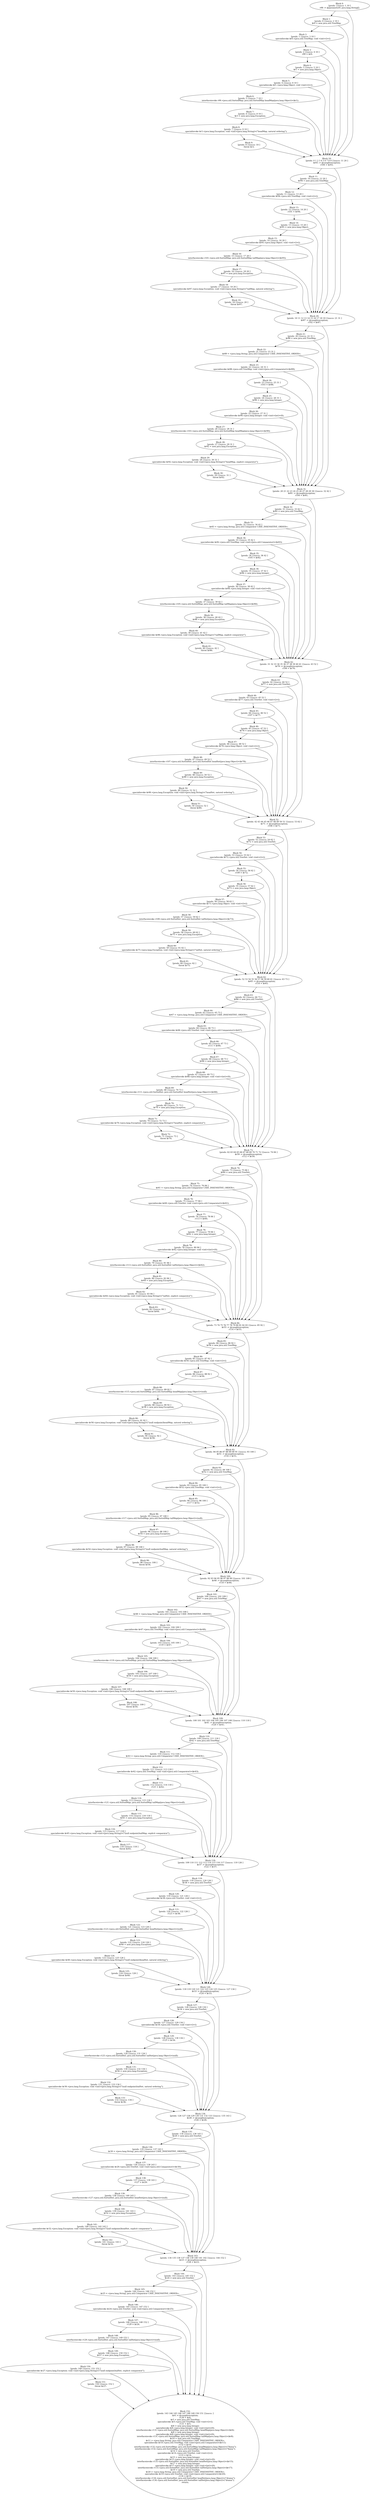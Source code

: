 digraph "unitGraph" {
    "Block 0:
[preds: ] [succs: 1 10 ]
r98 := @parameter0: java.lang.String[];
"
    "Block 1:
[preds: 0 ] [succs: 2 10 ]
$r0 = new java.util.TreeMap;
"
    "Block 2:
[preds: 1 ] [succs: 3 10 ]
specialinvoke $r0.<java.util.TreeMap: void <init>()>();
"
    "Block 3:
[preds: 2 ] [succs: 4 10 ]
r99 = $r0;
"
    "Block 4:
[preds: 3 ] [succs: 5 10 ]
$r1 = new java.lang.Object;
"
    "Block 5:
[preds: 4 ] [succs: 6 10 ]
specialinvoke $r1.<java.lang.Object: void <init>()>();
"
    "Block 6:
[preds: 5 ] [succs: 7 10 ]
interfaceinvoke r99.<java.util.SortedMap: java.util.SortedMap headMap(java.lang.Object)>($r1);
"
    "Block 7:
[preds: 6 ] [succs: 8 10 ]
$r3 = new java.lang.Exception;
"
    "Block 8:
[preds: 7 ] [succs: 9 10 ]
specialinvoke $r3.<java.lang.Exception: void <init>(java.lang.String)>(\"headMap, natural ordering\");
"
    "Block 9:
[preds: 8 ] [succs: 10 ]
throw $r3;
"
    "Block 10:
[preds: 0 1 2 3 4 5 6 7 8 9 ] [succs: 11 20 ]
$r93 := @caughtexception;
r100 = $r93;
"
    "Block 11:
[preds: 10 ] [succs: 12 20 ]
$r94 = new java.util.TreeMap;
"
    "Block 12:
[preds: 11 ] [succs: 13 20 ]
specialinvoke $r94.<java.util.TreeMap: void <init>()>();
"
    "Block 13:
[preds: 12 ] [succs: 14 20 ]
r101 = $r94;
"
    "Block 14:
[preds: 13 ] [succs: 15 20 ]
$r95 = new java.lang.Object;
"
    "Block 15:
[preds: 14 ] [succs: 16 20 ]
specialinvoke $r95.<java.lang.Object: void <init>()>();
"
    "Block 16:
[preds: 15 ] [succs: 17 20 ]
interfaceinvoke r101.<java.util.SortedMap: java.util.SortedMap tailMap(java.lang.Object)>($r95);
"
    "Block 17:
[preds: 16 ] [succs: 18 20 ]
$r97 = new java.lang.Exception;
"
    "Block 18:
[preds: 17 ] [succs: 19 20 ]
specialinvoke $r97.<java.lang.Exception: void <init>(java.lang.String)>(\"tailMap, natural ordering\");
"
    "Block 19:
[preds: 18 ] [succs: 20 ]
throw $r97;
"
    "Block 20:
[preds: 10 11 12 13 14 15 16 17 18 19 ] [succs: 21 31 ]
$r87 := @caughtexception;
r102 = $r87;
"
    "Block 21:
[preds: 20 ] [succs: 22 31 ]
$r88 = new java.util.TreeMap;
"
    "Block 22:
[preds: 21 ] [succs: 23 31 ]
$r89 = <java.lang.String: java.util.Comparator CASE_INSENSITIVE_ORDER>;
"
    "Block 23:
[preds: 22 ] [succs: 24 31 ]
specialinvoke $r88.<java.util.TreeMap: void <init>(java.util.Comparator)>($r89);
"
    "Block 24:
[preds: 23 ] [succs: 25 31 ]
r103 = $r88;
"
    "Block 25:
[preds: 24 ] [succs: 26 31 ]
$r90 = new java.lang.Integer;
"
    "Block 26:
[preds: 25 ] [succs: 27 31 ]
specialinvoke $r90.<java.lang.Integer: void <init>(int)>(0);
"
    "Block 27:
[preds: 26 ] [succs: 28 31 ]
interfaceinvoke r103.<java.util.SortedMap: java.util.SortedMap headMap(java.lang.Object)>($r90);
"
    "Block 28:
[preds: 27 ] [succs: 29 31 ]
$r92 = new java.lang.Exception;
"
    "Block 29:
[preds: 28 ] [succs: 30 31 ]
specialinvoke $r92.<java.lang.Exception: void <init>(java.lang.String)>(\"headMap, explicit comparator\");
"
    "Block 30:
[preds: 29 ] [succs: 31 ]
throw $r92;
"
    "Block 31:
[preds: 20 21 22 23 24 25 26 27 28 29 30 ] [succs: 32 42 ]
$r81 := @caughtexception;
r104 = $r81;
"
    "Block 32:
[preds: 31 ] [succs: 33 42 ]
$r82 = new java.util.TreeMap;
"
    "Block 33:
[preds: 32 ] [succs: 34 42 ]
$r83 = <java.lang.String: java.util.Comparator CASE_INSENSITIVE_ORDER>;
"
    "Block 34:
[preds: 33 ] [succs: 35 42 ]
specialinvoke $r82.<java.util.TreeMap: void <init>(java.util.Comparator)>($r83);
"
    "Block 35:
[preds: 34 ] [succs: 36 42 ]
r105 = $r82;
"
    "Block 36:
[preds: 35 ] [succs: 37 42 ]
$r84 = new java.lang.Integer;
"
    "Block 37:
[preds: 36 ] [succs: 38 42 ]
specialinvoke $r84.<java.lang.Integer: void <init>(int)>(0);
"
    "Block 38:
[preds: 37 ] [succs: 39 42 ]
interfaceinvoke r105.<java.util.SortedMap: java.util.SortedMap tailMap(java.lang.Object)>($r84);
"
    "Block 39:
[preds: 38 ] [succs: 40 42 ]
$r86 = new java.lang.Exception;
"
    "Block 40:
[preds: 39 ] [succs: 41 42 ]
specialinvoke $r86.<java.lang.Exception: void <init>(java.lang.String)>(\"tailMap, explicit comparator\");
"
    "Block 41:
[preds: 40 ] [succs: 42 ]
throw $r86;
"
    "Block 42:
[preds: 31 32 33 34 35 36 37 38 39 40 41 ] [succs: 43 52 ]
$r76 := @caughtexception;
r106 = $r76;
"
    "Block 43:
[preds: 42 ] [succs: 44 52 ]
$r77 = new java.util.TreeSet;
"
    "Block 44:
[preds: 43 ] [succs: 45 52 ]
specialinvoke $r77.<java.util.TreeSet: void <init>()>();
"
    "Block 45:
[preds: 44 ] [succs: 46 52 ]
r107 = $r77;
"
    "Block 46:
[preds: 45 ] [succs: 47 52 ]
$r78 = new java.lang.Object;
"
    "Block 47:
[preds: 46 ] [succs: 48 52 ]
specialinvoke $r78.<java.lang.Object: void <init>()>();
"
    "Block 48:
[preds: 47 ] [succs: 49 52 ]
interfaceinvoke r107.<java.util.SortedSet: java.util.SortedSet headSet(java.lang.Object)>($r78);
"
    "Block 49:
[preds: 48 ] [succs: 50 52 ]
$r80 = new java.lang.Exception;
"
    "Block 50:
[preds: 49 ] [succs: 51 52 ]
specialinvoke $r80.<java.lang.Exception: void <init>(java.lang.String)>(\"headSet, natural ordering\");
"
    "Block 51:
[preds: 50 ] [succs: 52 ]
throw $r80;
"
    "Block 52:
[preds: 42 43 44 45 46 47 48 49 50 51 ] [succs: 53 62 ]
$r71 := @caughtexception;
r108 = $r71;
"
    "Block 53:
[preds: 52 ] [succs: 54 62 ]
$r72 = new java.util.TreeSet;
"
    "Block 54:
[preds: 53 ] [succs: 55 62 ]
specialinvoke $r72.<java.util.TreeSet: void <init>()>();
"
    "Block 55:
[preds: 54 ] [succs: 56 62 ]
r109 = $r72;
"
    "Block 56:
[preds: 55 ] [succs: 57 62 ]
$r73 = new java.lang.Object;
"
    "Block 57:
[preds: 56 ] [succs: 58 62 ]
specialinvoke $r73.<java.lang.Object: void <init>()>();
"
    "Block 58:
[preds: 57 ] [succs: 59 62 ]
interfaceinvoke r109.<java.util.SortedSet: java.util.SortedSet tailSet(java.lang.Object)>($r73);
"
    "Block 59:
[preds: 58 ] [succs: 60 62 ]
$r75 = new java.lang.Exception;
"
    "Block 60:
[preds: 59 ] [succs: 61 62 ]
specialinvoke $r75.<java.lang.Exception: void <init>(java.lang.String)>(\"tailSet, natural ordering\");
"
    "Block 61:
[preds: 60 ] [succs: 62 ]
throw $r75;
"
    "Block 62:
[preds: 52 53 54 55 56 57 58 59 60 61 ] [succs: 63 73 ]
$r65 := @caughtexception;
r110 = $r65;
"
    "Block 63:
[preds: 62 ] [succs: 64 73 ]
$r66 = new java.util.TreeSet;
"
    "Block 64:
[preds: 63 ] [succs: 65 73 ]
$r67 = <java.lang.String: java.util.Comparator CASE_INSENSITIVE_ORDER>;
"
    "Block 65:
[preds: 64 ] [succs: 66 73 ]
specialinvoke $r66.<java.util.TreeSet: void <init>(java.util.Comparator)>($r67);
"
    "Block 66:
[preds: 65 ] [succs: 67 73 ]
r111 = $r66;
"
    "Block 67:
[preds: 66 ] [succs: 68 73 ]
$r68 = new java.lang.Integer;
"
    "Block 68:
[preds: 67 ] [succs: 69 73 ]
specialinvoke $r68.<java.lang.Integer: void <init>(int)>(0);
"
    "Block 69:
[preds: 68 ] [succs: 70 73 ]
interfaceinvoke r111.<java.util.SortedSet: java.util.SortedSet headSet(java.lang.Object)>($r68);
"
    "Block 70:
[preds: 69 ] [succs: 71 73 ]
$r70 = new java.lang.Exception;
"
    "Block 71:
[preds: 70 ] [succs: 72 73 ]
specialinvoke $r70.<java.lang.Exception: void <init>(java.lang.String)>(\"headSet, explicit comparator\");
"
    "Block 72:
[preds: 71 ] [succs: 73 ]
throw $r70;
"
    "Block 73:
[preds: 62 63 64 65 66 67 68 69 70 71 72 ] [succs: 74 84 ]
$r59 := @caughtexception;
r112 = $r59;
"
    "Block 74:
[preds: 73 ] [succs: 75 84 ]
$r60 = new java.util.TreeSet;
"
    "Block 75:
[preds: 74 ] [succs: 76 84 ]
$r61 = <java.lang.String: java.util.Comparator CASE_INSENSITIVE_ORDER>;
"
    "Block 76:
[preds: 75 ] [succs: 77 84 ]
specialinvoke $r60.<java.util.TreeSet: void <init>(java.util.Comparator)>($r61);
"
    "Block 77:
[preds: 76 ] [succs: 78 84 ]
r113 = $r60;
"
    "Block 78:
[preds: 77 ] [succs: 79 84 ]
$r62 = new java.lang.Integer;
"
    "Block 79:
[preds: 78 ] [succs: 80 84 ]
specialinvoke $r62.<java.lang.Integer: void <init>(int)>(0);
"
    "Block 80:
[preds: 79 ] [succs: 81 84 ]
interfaceinvoke r113.<java.util.SortedSet: java.util.SortedSet tailSet(java.lang.Object)>($r62);
"
    "Block 81:
[preds: 80 ] [succs: 82 84 ]
$r64 = new java.lang.Exception;
"
    "Block 82:
[preds: 81 ] [succs: 83 84 ]
specialinvoke $r64.<java.lang.Exception: void <init>(java.lang.String)>(\"tailSet, explicit comparator\");
"
    "Block 83:
[preds: 82 ] [succs: 84 ]
throw $r64;
"
    "Block 84:
[preds: 73 74 75 76 77 78 79 80 81 82 83 ] [succs: 85 92 ]
$r55 := @caughtexception;
r114 = $r55;
"
    "Block 85:
[preds: 84 ] [succs: 86 92 ]
$r56 = new java.util.TreeMap;
"
    "Block 86:
[preds: 85 ] [succs: 87 92 ]
specialinvoke $r56.<java.util.TreeMap: void <init>()>();
"
    "Block 87:
[preds: 86 ] [succs: 88 92 ]
r115 = $r56;
"
    "Block 88:
[preds: 87 ] [succs: 89 92 ]
interfaceinvoke r115.<java.util.SortedMap: java.util.SortedMap headMap(java.lang.Object)>(null);
"
    "Block 89:
[preds: 88 ] [succs: 90 92 ]
$r58 = new java.lang.Exception;
"
    "Block 90:
[preds: 89 ] [succs: 91 92 ]
specialinvoke $r58.<java.lang.Exception: void <init>(java.lang.String)>(\"(null endpoint)headMap, natural ordering\");
"
    "Block 91:
[preds: 90 ] [succs: 92 ]
throw $r58;
"
    "Block 92:
[preds: 84 85 86 87 88 89 90 91 ] [succs: 93 100 ]
$r51 := @caughtexception;
r116 = $r51;
"
    "Block 93:
[preds: 92 ] [succs: 94 100 ]
$r52 = new java.util.TreeMap;
"
    "Block 94:
[preds: 93 ] [succs: 95 100 ]
specialinvoke $r52.<java.util.TreeMap: void <init>()>();
"
    "Block 95:
[preds: 94 ] [succs: 96 100 ]
r117 = $r52;
"
    "Block 96:
[preds: 95 ] [succs: 97 100 ]
interfaceinvoke r117.<java.util.SortedMap: java.util.SortedMap tailMap(java.lang.Object)>(null);
"
    "Block 97:
[preds: 96 ] [succs: 98 100 ]
$r54 = new java.lang.Exception;
"
    "Block 98:
[preds: 97 ] [succs: 99 100 ]
specialinvoke $r54.<java.lang.Exception: void <init>(java.lang.String)>(\"(null endpoint)tailMap, natural ordering\");
"
    "Block 99:
[preds: 98 ] [succs: 100 ]
throw $r54;
"
    "Block 100:
[preds: 92 93 94 95 96 97 98 99 ] [succs: 101 109 ]
$r46 := @caughtexception;
r118 = $r46;
"
    "Block 101:
[preds: 100 ] [succs: 102 109 ]
$r47 = new java.util.TreeMap;
"
    "Block 102:
[preds: 101 ] [succs: 103 109 ]
$r48 = <java.lang.String: java.util.Comparator CASE_INSENSITIVE_ORDER>;
"
    "Block 103:
[preds: 102 ] [succs: 104 109 ]
specialinvoke $r47.<java.util.TreeMap: void <init>(java.util.Comparator)>($r48);
"
    "Block 104:
[preds: 103 ] [succs: 105 109 ]
r119 = $r47;
"
    "Block 105:
[preds: 104 ] [succs: 106 109 ]
interfaceinvoke r119.<java.util.SortedMap: java.util.SortedMap headMap(java.lang.Object)>(null);
"
    "Block 106:
[preds: 105 ] [succs: 107 109 ]
$r50 = new java.lang.Exception;
"
    "Block 107:
[preds: 106 ] [succs: 108 109 ]
specialinvoke $r50.<java.lang.Exception: void <init>(java.lang.String)>(\"(null endpoint)headMap, explicit comparator\");
"
    "Block 108:
[preds: 107 ] [succs: 109 ]
throw $r50;
"
    "Block 109:
[preds: 100 101 102 103 104 105 106 107 108 ] [succs: 110 118 ]
$r41 := @caughtexception;
r120 = $r41;
"
    "Block 110:
[preds: 109 ] [succs: 111 118 ]
$r42 = new java.util.TreeMap;
"
    "Block 111:
[preds: 110 ] [succs: 112 118 ]
$r43 = <java.lang.String: java.util.Comparator CASE_INSENSITIVE_ORDER>;
"
    "Block 112:
[preds: 111 ] [succs: 113 118 ]
specialinvoke $r42.<java.util.TreeMap: void <init>(java.util.Comparator)>($r43);
"
    "Block 113:
[preds: 112 ] [succs: 114 118 ]
r121 = $r42;
"
    "Block 114:
[preds: 113 ] [succs: 115 118 ]
interfaceinvoke r121.<java.util.SortedMap: java.util.SortedMap tailMap(java.lang.Object)>(null);
"
    "Block 115:
[preds: 114 ] [succs: 116 118 ]
$r45 = new java.lang.Exception;
"
    "Block 116:
[preds: 115 ] [succs: 117 118 ]
specialinvoke $r45.<java.lang.Exception: void <init>(java.lang.String)>(\"(null endpoint)tailMap, explicit comparator\");
"
    "Block 117:
[preds: 116 ] [succs: 118 ]
throw $r45;
"
    "Block 118:
[preds: 109 110 111 112 113 114 115 116 117 ] [succs: 119 126 ]
$r37 := @caughtexception;
r122 = $r37;
"
    "Block 119:
[preds: 118 ] [succs: 120 126 ]
$r38 = new java.util.TreeSet;
"
    "Block 120:
[preds: 119 ] [succs: 121 126 ]
specialinvoke $r38.<java.util.TreeSet: void <init>()>();
"
    "Block 121:
[preds: 120 ] [succs: 122 126 ]
r123 = $r38;
"
    "Block 122:
[preds: 121 ] [succs: 123 126 ]
interfaceinvoke r123.<java.util.SortedSet: java.util.SortedSet headSet(java.lang.Object)>(null);
"
    "Block 123:
[preds: 122 ] [succs: 124 126 ]
$r40 = new java.lang.Exception;
"
    "Block 124:
[preds: 123 ] [succs: 125 126 ]
specialinvoke $r40.<java.lang.Exception: void <init>(java.lang.String)>(\"(null endpoint)headSet, natural ordering\");
"
    "Block 125:
[preds: 124 ] [succs: 126 ]
throw $r40;
"
    "Block 126:
[preds: 118 119 120 121 122 123 124 125 ] [succs: 127 134 ]
$r33 := @caughtexception;
r124 = $r33;
"
    "Block 127:
[preds: 126 ] [succs: 128 134 ]
$r34 = new java.util.TreeSet;
"
    "Block 128:
[preds: 127 ] [succs: 129 134 ]
specialinvoke $r34.<java.util.TreeSet: void <init>()>();
"
    "Block 129:
[preds: 128 ] [succs: 130 134 ]
r125 = $r34;
"
    "Block 130:
[preds: 129 ] [succs: 131 134 ]
interfaceinvoke r125.<java.util.SortedSet: java.util.SortedSet tailSet(java.lang.Object)>(null);
"
    "Block 131:
[preds: 130 ] [succs: 132 134 ]
$r36 = new java.lang.Exception;
"
    "Block 132:
[preds: 131 ] [succs: 133 134 ]
specialinvoke $r36.<java.lang.Exception: void <init>(java.lang.String)>(\"(null endpoint)tailSet, natural ordering\");
"
    "Block 133:
[preds: 132 ] [succs: 134 ]
throw $r36;
"
    "Block 134:
[preds: 126 127 128 129 130 131 132 133 ] [succs: 135 143 ]
$r28 := @caughtexception;
r126 = $r28;
"
    "Block 135:
[preds: 134 ] [succs: 136 143 ]
$r29 = new java.util.TreeSet;
"
    "Block 136:
[preds: 135 ] [succs: 137 143 ]
$r30 = <java.lang.String: java.util.Comparator CASE_INSENSITIVE_ORDER>;
"
    "Block 137:
[preds: 136 ] [succs: 138 143 ]
specialinvoke $r29.<java.util.TreeSet: void <init>(java.util.Comparator)>($r30);
"
    "Block 138:
[preds: 137 ] [succs: 139 143 ]
r127 = $r29;
"
    "Block 139:
[preds: 138 ] [succs: 140 143 ]
interfaceinvoke r127.<java.util.SortedSet: java.util.SortedSet headSet(java.lang.Object)>(null);
"
    "Block 140:
[preds: 139 ] [succs: 141 143 ]
$r32 = new java.lang.Exception;
"
    "Block 141:
[preds: 140 ] [succs: 142 143 ]
specialinvoke $r32.<java.lang.Exception: void <init>(java.lang.String)>(\"(null endpoint)headSet, explicit comparator\");
"
    "Block 142:
[preds: 141 ] [succs: 143 ]
throw $r32;
"
    "Block 143:
[preds: 134 135 136 137 138 139 140 141 142 ] [succs: 144 152 ]
$r23 := @caughtexception;
r128 = $r23;
"
    "Block 144:
[preds: 143 ] [succs: 145 152 ]
$r24 = new java.util.TreeSet;
"
    "Block 145:
[preds: 144 ] [succs: 146 152 ]
$r25 = <java.lang.String: java.util.Comparator CASE_INSENSITIVE_ORDER>;
"
    "Block 146:
[preds: 145 ] [succs: 147 152 ]
specialinvoke $r24.<java.util.TreeSet: void <init>(java.util.Comparator)>($r25);
"
    "Block 147:
[preds: 146 ] [succs: 148 152 ]
r129 = $r24;
"
    "Block 148:
[preds: 147 ] [succs: 149 152 ]
interfaceinvoke r129.<java.util.SortedSet: java.util.SortedSet tailSet(java.lang.Object)>(null);
"
    "Block 149:
[preds: 148 ] [succs: 150 152 ]
$r27 = new java.lang.Exception;
"
    "Block 150:
[preds: 149 ] [succs: 151 152 ]
specialinvoke $r27.<java.lang.Exception: void <init>(java.lang.String)>(\"(null endpoint)tailSet, explicit comparator\");
"
    "Block 151:
[preds: 150 ] [succs: 152 ]
throw $r27;
"
    "Block 152:
[preds: 143 144 145 146 147 148 149 150 151 ] [succs: ]
$r4 := @caughtexception;
r130 = $r4;
$r5 = new java.util.TreeMap;
specialinvoke $r5.<java.util.TreeMap: void <init>()>();
r131 = $r5;
$r6 = new java.lang.Integer;
specialinvoke $r6.<java.lang.Integer: void <init>(int)>(0);
interfaceinvoke r131.<java.util.SortedMap: java.util.SortedMap headMap(java.lang.Object)>($r6);
$r8 = new java.lang.Integer;
specialinvoke $r8.<java.lang.Integer: void <init>(int)>(0);
interfaceinvoke r131.<java.util.SortedMap: java.util.SortedMap tailMap(java.lang.Object)>($r8);
$r10 = new java.util.TreeMap;
$r11 = <java.lang.String: java.util.Comparator CASE_INSENSITIVE_ORDER>;
specialinvoke $r10.<java.util.TreeMap: void <init>(java.util.Comparator)>($r11);
r132 = $r10;
interfaceinvoke r132.<java.util.SortedMap: java.util.SortedMap headMap(java.lang.Object)>(\"llama\");
interfaceinvoke r132.<java.util.SortedMap: java.util.SortedMap tailMap(java.lang.Object)>(\"llama\");
$r14 = new java.util.TreeSet;
specialinvoke $r14.<java.util.TreeSet: void <init>()>();
r133 = $r14;
$r15 = new java.lang.Integer;
specialinvoke $r15.<java.lang.Integer: void <init>(int)>(0);
interfaceinvoke r133.<java.util.SortedSet: java.util.SortedSet headSet(java.lang.Object)>($r15);
$r17 = new java.lang.Integer;
specialinvoke $r17.<java.lang.Integer: void <init>(int)>(0);
interfaceinvoke r133.<java.util.SortedSet: java.util.SortedSet tailSet(java.lang.Object)>($r17);
$r19 = new java.util.TreeSet;
$r20 = <java.lang.String: java.util.Comparator CASE_INSENSITIVE_ORDER>;
specialinvoke $r19.<java.util.TreeSet: void <init>(java.util.Comparator)>($r20);
r134 = $r19;
interfaceinvoke r134.<java.util.SortedSet: java.util.SortedSet headSet(java.lang.Object)>(\"drama\");
interfaceinvoke r134.<java.util.SortedSet: java.util.SortedSet tailSet(java.lang.Object)>(\"drama\");
return;
"
    "Block 0:
[preds: ] [succs: 1 10 ]
r98 := @parameter0: java.lang.String[];
"->"Block 1:
[preds: 0 ] [succs: 2 10 ]
$r0 = new java.util.TreeMap;
";
    "Block 0:
[preds: ] [succs: 1 10 ]
r98 := @parameter0: java.lang.String[];
"->"Block 10:
[preds: 0 1 2 3 4 5 6 7 8 9 ] [succs: 11 20 ]
$r93 := @caughtexception;
r100 = $r93;
";
    "Block 1:
[preds: 0 ] [succs: 2 10 ]
$r0 = new java.util.TreeMap;
"->"Block 2:
[preds: 1 ] [succs: 3 10 ]
specialinvoke $r0.<java.util.TreeMap: void <init>()>();
";
    "Block 1:
[preds: 0 ] [succs: 2 10 ]
$r0 = new java.util.TreeMap;
"->"Block 10:
[preds: 0 1 2 3 4 5 6 7 8 9 ] [succs: 11 20 ]
$r93 := @caughtexception;
r100 = $r93;
";
    "Block 2:
[preds: 1 ] [succs: 3 10 ]
specialinvoke $r0.<java.util.TreeMap: void <init>()>();
"->"Block 3:
[preds: 2 ] [succs: 4 10 ]
r99 = $r0;
";
    "Block 2:
[preds: 1 ] [succs: 3 10 ]
specialinvoke $r0.<java.util.TreeMap: void <init>()>();
"->"Block 10:
[preds: 0 1 2 3 4 5 6 7 8 9 ] [succs: 11 20 ]
$r93 := @caughtexception;
r100 = $r93;
";
    "Block 3:
[preds: 2 ] [succs: 4 10 ]
r99 = $r0;
"->"Block 4:
[preds: 3 ] [succs: 5 10 ]
$r1 = new java.lang.Object;
";
    "Block 3:
[preds: 2 ] [succs: 4 10 ]
r99 = $r0;
"->"Block 10:
[preds: 0 1 2 3 4 5 6 7 8 9 ] [succs: 11 20 ]
$r93 := @caughtexception;
r100 = $r93;
";
    "Block 4:
[preds: 3 ] [succs: 5 10 ]
$r1 = new java.lang.Object;
"->"Block 5:
[preds: 4 ] [succs: 6 10 ]
specialinvoke $r1.<java.lang.Object: void <init>()>();
";
    "Block 4:
[preds: 3 ] [succs: 5 10 ]
$r1 = new java.lang.Object;
"->"Block 10:
[preds: 0 1 2 3 4 5 6 7 8 9 ] [succs: 11 20 ]
$r93 := @caughtexception;
r100 = $r93;
";
    "Block 5:
[preds: 4 ] [succs: 6 10 ]
specialinvoke $r1.<java.lang.Object: void <init>()>();
"->"Block 6:
[preds: 5 ] [succs: 7 10 ]
interfaceinvoke r99.<java.util.SortedMap: java.util.SortedMap headMap(java.lang.Object)>($r1);
";
    "Block 5:
[preds: 4 ] [succs: 6 10 ]
specialinvoke $r1.<java.lang.Object: void <init>()>();
"->"Block 10:
[preds: 0 1 2 3 4 5 6 7 8 9 ] [succs: 11 20 ]
$r93 := @caughtexception;
r100 = $r93;
";
    "Block 6:
[preds: 5 ] [succs: 7 10 ]
interfaceinvoke r99.<java.util.SortedMap: java.util.SortedMap headMap(java.lang.Object)>($r1);
"->"Block 7:
[preds: 6 ] [succs: 8 10 ]
$r3 = new java.lang.Exception;
";
    "Block 6:
[preds: 5 ] [succs: 7 10 ]
interfaceinvoke r99.<java.util.SortedMap: java.util.SortedMap headMap(java.lang.Object)>($r1);
"->"Block 10:
[preds: 0 1 2 3 4 5 6 7 8 9 ] [succs: 11 20 ]
$r93 := @caughtexception;
r100 = $r93;
";
    "Block 7:
[preds: 6 ] [succs: 8 10 ]
$r3 = new java.lang.Exception;
"->"Block 8:
[preds: 7 ] [succs: 9 10 ]
specialinvoke $r3.<java.lang.Exception: void <init>(java.lang.String)>(\"headMap, natural ordering\");
";
    "Block 7:
[preds: 6 ] [succs: 8 10 ]
$r3 = new java.lang.Exception;
"->"Block 10:
[preds: 0 1 2 3 4 5 6 7 8 9 ] [succs: 11 20 ]
$r93 := @caughtexception;
r100 = $r93;
";
    "Block 8:
[preds: 7 ] [succs: 9 10 ]
specialinvoke $r3.<java.lang.Exception: void <init>(java.lang.String)>(\"headMap, natural ordering\");
"->"Block 9:
[preds: 8 ] [succs: 10 ]
throw $r3;
";
    "Block 8:
[preds: 7 ] [succs: 9 10 ]
specialinvoke $r3.<java.lang.Exception: void <init>(java.lang.String)>(\"headMap, natural ordering\");
"->"Block 10:
[preds: 0 1 2 3 4 5 6 7 8 9 ] [succs: 11 20 ]
$r93 := @caughtexception;
r100 = $r93;
";
    "Block 9:
[preds: 8 ] [succs: 10 ]
throw $r3;
"->"Block 10:
[preds: 0 1 2 3 4 5 6 7 8 9 ] [succs: 11 20 ]
$r93 := @caughtexception;
r100 = $r93;
";
    "Block 10:
[preds: 0 1 2 3 4 5 6 7 8 9 ] [succs: 11 20 ]
$r93 := @caughtexception;
r100 = $r93;
"->"Block 11:
[preds: 10 ] [succs: 12 20 ]
$r94 = new java.util.TreeMap;
";
    "Block 10:
[preds: 0 1 2 3 4 5 6 7 8 9 ] [succs: 11 20 ]
$r93 := @caughtexception;
r100 = $r93;
"->"Block 20:
[preds: 10 11 12 13 14 15 16 17 18 19 ] [succs: 21 31 ]
$r87 := @caughtexception;
r102 = $r87;
";
    "Block 11:
[preds: 10 ] [succs: 12 20 ]
$r94 = new java.util.TreeMap;
"->"Block 12:
[preds: 11 ] [succs: 13 20 ]
specialinvoke $r94.<java.util.TreeMap: void <init>()>();
";
    "Block 11:
[preds: 10 ] [succs: 12 20 ]
$r94 = new java.util.TreeMap;
"->"Block 20:
[preds: 10 11 12 13 14 15 16 17 18 19 ] [succs: 21 31 ]
$r87 := @caughtexception;
r102 = $r87;
";
    "Block 12:
[preds: 11 ] [succs: 13 20 ]
specialinvoke $r94.<java.util.TreeMap: void <init>()>();
"->"Block 13:
[preds: 12 ] [succs: 14 20 ]
r101 = $r94;
";
    "Block 12:
[preds: 11 ] [succs: 13 20 ]
specialinvoke $r94.<java.util.TreeMap: void <init>()>();
"->"Block 20:
[preds: 10 11 12 13 14 15 16 17 18 19 ] [succs: 21 31 ]
$r87 := @caughtexception;
r102 = $r87;
";
    "Block 13:
[preds: 12 ] [succs: 14 20 ]
r101 = $r94;
"->"Block 14:
[preds: 13 ] [succs: 15 20 ]
$r95 = new java.lang.Object;
";
    "Block 13:
[preds: 12 ] [succs: 14 20 ]
r101 = $r94;
"->"Block 20:
[preds: 10 11 12 13 14 15 16 17 18 19 ] [succs: 21 31 ]
$r87 := @caughtexception;
r102 = $r87;
";
    "Block 14:
[preds: 13 ] [succs: 15 20 ]
$r95 = new java.lang.Object;
"->"Block 15:
[preds: 14 ] [succs: 16 20 ]
specialinvoke $r95.<java.lang.Object: void <init>()>();
";
    "Block 14:
[preds: 13 ] [succs: 15 20 ]
$r95 = new java.lang.Object;
"->"Block 20:
[preds: 10 11 12 13 14 15 16 17 18 19 ] [succs: 21 31 ]
$r87 := @caughtexception;
r102 = $r87;
";
    "Block 15:
[preds: 14 ] [succs: 16 20 ]
specialinvoke $r95.<java.lang.Object: void <init>()>();
"->"Block 16:
[preds: 15 ] [succs: 17 20 ]
interfaceinvoke r101.<java.util.SortedMap: java.util.SortedMap tailMap(java.lang.Object)>($r95);
";
    "Block 15:
[preds: 14 ] [succs: 16 20 ]
specialinvoke $r95.<java.lang.Object: void <init>()>();
"->"Block 20:
[preds: 10 11 12 13 14 15 16 17 18 19 ] [succs: 21 31 ]
$r87 := @caughtexception;
r102 = $r87;
";
    "Block 16:
[preds: 15 ] [succs: 17 20 ]
interfaceinvoke r101.<java.util.SortedMap: java.util.SortedMap tailMap(java.lang.Object)>($r95);
"->"Block 17:
[preds: 16 ] [succs: 18 20 ]
$r97 = new java.lang.Exception;
";
    "Block 16:
[preds: 15 ] [succs: 17 20 ]
interfaceinvoke r101.<java.util.SortedMap: java.util.SortedMap tailMap(java.lang.Object)>($r95);
"->"Block 20:
[preds: 10 11 12 13 14 15 16 17 18 19 ] [succs: 21 31 ]
$r87 := @caughtexception;
r102 = $r87;
";
    "Block 17:
[preds: 16 ] [succs: 18 20 ]
$r97 = new java.lang.Exception;
"->"Block 18:
[preds: 17 ] [succs: 19 20 ]
specialinvoke $r97.<java.lang.Exception: void <init>(java.lang.String)>(\"tailMap, natural ordering\");
";
    "Block 17:
[preds: 16 ] [succs: 18 20 ]
$r97 = new java.lang.Exception;
"->"Block 20:
[preds: 10 11 12 13 14 15 16 17 18 19 ] [succs: 21 31 ]
$r87 := @caughtexception;
r102 = $r87;
";
    "Block 18:
[preds: 17 ] [succs: 19 20 ]
specialinvoke $r97.<java.lang.Exception: void <init>(java.lang.String)>(\"tailMap, natural ordering\");
"->"Block 19:
[preds: 18 ] [succs: 20 ]
throw $r97;
";
    "Block 18:
[preds: 17 ] [succs: 19 20 ]
specialinvoke $r97.<java.lang.Exception: void <init>(java.lang.String)>(\"tailMap, natural ordering\");
"->"Block 20:
[preds: 10 11 12 13 14 15 16 17 18 19 ] [succs: 21 31 ]
$r87 := @caughtexception;
r102 = $r87;
";
    "Block 19:
[preds: 18 ] [succs: 20 ]
throw $r97;
"->"Block 20:
[preds: 10 11 12 13 14 15 16 17 18 19 ] [succs: 21 31 ]
$r87 := @caughtexception;
r102 = $r87;
";
    "Block 20:
[preds: 10 11 12 13 14 15 16 17 18 19 ] [succs: 21 31 ]
$r87 := @caughtexception;
r102 = $r87;
"->"Block 21:
[preds: 20 ] [succs: 22 31 ]
$r88 = new java.util.TreeMap;
";
    "Block 20:
[preds: 10 11 12 13 14 15 16 17 18 19 ] [succs: 21 31 ]
$r87 := @caughtexception;
r102 = $r87;
"->"Block 31:
[preds: 20 21 22 23 24 25 26 27 28 29 30 ] [succs: 32 42 ]
$r81 := @caughtexception;
r104 = $r81;
";
    "Block 21:
[preds: 20 ] [succs: 22 31 ]
$r88 = new java.util.TreeMap;
"->"Block 22:
[preds: 21 ] [succs: 23 31 ]
$r89 = <java.lang.String: java.util.Comparator CASE_INSENSITIVE_ORDER>;
";
    "Block 21:
[preds: 20 ] [succs: 22 31 ]
$r88 = new java.util.TreeMap;
"->"Block 31:
[preds: 20 21 22 23 24 25 26 27 28 29 30 ] [succs: 32 42 ]
$r81 := @caughtexception;
r104 = $r81;
";
    "Block 22:
[preds: 21 ] [succs: 23 31 ]
$r89 = <java.lang.String: java.util.Comparator CASE_INSENSITIVE_ORDER>;
"->"Block 23:
[preds: 22 ] [succs: 24 31 ]
specialinvoke $r88.<java.util.TreeMap: void <init>(java.util.Comparator)>($r89);
";
    "Block 22:
[preds: 21 ] [succs: 23 31 ]
$r89 = <java.lang.String: java.util.Comparator CASE_INSENSITIVE_ORDER>;
"->"Block 31:
[preds: 20 21 22 23 24 25 26 27 28 29 30 ] [succs: 32 42 ]
$r81 := @caughtexception;
r104 = $r81;
";
    "Block 23:
[preds: 22 ] [succs: 24 31 ]
specialinvoke $r88.<java.util.TreeMap: void <init>(java.util.Comparator)>($r89);
"->"Block 24:
[preds: 23 ] [succs: 25 31 ]
r103 = $r88;
";
    "Block 23:
[preds: 22 ] [succs: 24 31 ]
specialinvoke $r88.<java.util.TreeMap: void <init>(java.util.Comparator)>($r89);
"->"Block 31:
[preds: 20 21 22 23 24 25 26 27 28 29 30 ] [succs: 32 42 ]
$r81 := @caughtexception;
r104 = $r81;
";
    "Block 24:
[preds: 23 ] [succs: 25 31 ]
r103 = $r88;
"->"Block 25:
[preds: 24 ] [succs: 26 31 ]
$r90 = new java.lang.Integer;
";
    "Block 24:
[preds: 23 ] [succs: 25 31 ]
r103 = $r88;
"->"Block 31:
[preds: 20 21 22 23 24 25 26 27 28 29 30 ] [succs: 32 42 ]
$r81 := @caughtexception;
r104 = $r81;
";
    "Block 25:
[preds: 24 ] [succs: 26 31 ]
$r90 = new java.lang.Integer;
"->"Block 26:
[preds: 25 ] [succs: 27 31 ]
specialinvoke $r90.<java.lang.Integer: void <init>(int)>(0);
";
    "Block 25:
[preds: 24 ] [succs: 26 31 ]
$r90 = new java.lang.Integer;
"->"Block 31:
[preds: 20 21 22 23 24 25 26 27 28 29 30 ] [succs: 32 42 ]
$r81 := @caughtexception;
r104 = $r81;
";
    "Block 26:
[preds: 25 ] [succs: 27 31 ]
specialinvoke $r90.<java.lang.Integer: void <init>(int)>(0);
"->"Block 27:
[preds: 26 ] [succs: 28 31 ]
interfaceinvoke r103.<java.util.SortedMap: java.util.SortedMap headMap(java.lang.Object)>($r90);
";
    "Block 26:
[preds: 25 ] [succs: 27 31 ]
specialinvoke $r90.<java.lang.Integer: void <init>(int)>(0);
"->"Block 31:
[preds: 20 21 22 23 24 25 26 27 28 29 30 ] [succs: 32 42 ]
$r81 := @caughtexception;
r104 = $r81;
";
    "Block 27:
[preds: 26 ] [succs: 28 31 ]
interfaceinvoke r103.<java.util.SortedMap: java.util.SortedMap headMap(java.lang.Object)>($r90);
"->"Block 28:
[preds: 27 ] [succs: 29 31 ]
$r92 = new java.lang.Exception;
";
    "Block 27:
[preds: 26 ] [succs: 28 31 ]
interfaceinvoke r103.<java.util.SortedMap: java.util.SortedMap headMap(java.lang.Object)>($r90);
"->"Block 31:
[preds: 20 21 22 23 24 25 26 27 28 29 30 ] [succs: 32 42 ]
$r81 := @caughtexception;
r104 = $r81;
";
    "Block 28:
[preds: 27 ] [succs: 29 31 ]
$r92 = new java.lang.Exception;
"->"Block 29:
[preds: 28 ] [succs: 30 31 ]
specialinvoke $r92.<java.lang.Exception: void <init>(java.lang.String)>(\"headMap, explicit comparator\");
";
    "Block 28:
[preds: 27 ] [succs: 29 31 ]
$r92 = new java.lang.Exception;
"->"Block 31:
[preds: 20 21 22 23 24 25 26 27 28 29 30 ] [succs: 32 42 ]
$r81 := @caughtexception;
r104 = $r81;
";
    "Block 29:
[preds: 28 ] [succs: 30 31 ]
specialinvoke $r92.<java.lang.Exception: void <init>(java.lang.String)>(\"headMap, explicit comparator\");
"->"Block 30:
[preds: 29 ] [succs: 31 ]
throw $r92;
";
    "Block 29:
[preds: 28 ] [succs: 30 31 ]
specialinvoke $r92.<java.lang.Exception: void <init>(java.lang.String)>(\"headMap, explicit comparator\");
"->"Block 31:
[preds: 20 21 22 23 24 25 26 27 28 29 30 ] [succs: 32 42 ]
$r81 := @caughtexception;
r104 = $r81;
";
    "Block 30:
[preds: 29 ] [succs: 31 ]
throw $r92;
"->"Block 31:
[preds: 20 21 22 23 24 25 26 27 28 29 30 ] [succs: 32 42 ]
$r81 := @caughtexception;
r104 = $r81;
";
    "Block 31:
[preds: 20 21 22 23 24 25 26 27 28 29 30 ] [succs: 32 42 ]
$r81 := @caughtexception;
r104 = $r81;
"->"Block 32:
[preds: 31 ] [succs: 33 42 ]
$r82 = new java.util.TreeMap;
";
    "Block 31:
[preds: 20 21 22 23 24 25 26 27 28 29 30 ] [succs: 32 42 ]
$r81 := @caughtexception;
r104 = $r81;
"->"Block 42:
[preds: 31 32 33 34 35 36 37 38 39 40 41 ] [succs: 43 52 ]
$r76 := @caughtexception;
r106 = $r76;
";
    "Block 32:
[preds: 31 ] [succs: 33 42 ]
$r82 = new java.util.TreeMap;
"->"Block 33:
[preds: 32 ] [succs: 34 42 ]
$r83 = <java.lang.String: java.util.Comparator CASE_INSENSITIVE_ORDER>;
";
    "Block 32:
[preds: 31 ] [succs: 33 42 ]
$r82 = new java.util.TreeMap;
"->"Block 42:
[preds: 31 32 33 34 35 36 37 38 39 40 41 ] [succs: 43 52 ]
$r76 := @caughtexception;
r106 = $r76;
";
    "Block 33:
[preds: 32 ] [succs: 34 42 ]
$r83 = <java.lang.String: java.util.Comparator CASE_INSENSITIVE_ORDER>;
"->"Block 34:
[preds: 33 ] [succs: 35 42 ]
specialinvoke $r82.<java.util.TreeMap: void <init>(java.util.Comparator)>($r83);
";
    "Block 33:
[preds: 32 ] [succs: 34 42 ]
$r83 = <java.lang.String: java.util.Comparator CASE_INSENSITIVE_ORDER>;
"->"Block 42:
[preds: 31 32 33 34 35 36 37 38 39 40 41 ] [succs: 43 52 ]
$r76 := @caughtexception;
r106 = $r76;
";
    "Block 34:
[preds: 33 ] [succs: 35 42 ]
specialinvoke $r82.<java.util.TreeMap: void <init>(java.util.Comparator)>($r83);
"->"Block 35:
[preds: 34 ] [succs: 36 42 ]
r105 = $r82;
";
    "Block 34:
[preds: 33 ] [succs: 35 42 ]
specialinvoke $r82.<java.util.TreeMap: void <init>(java.util.Comparator)>($r83);
"->"Block 42:
[preds: 31 32 33 34 35 36 37 38 39 40 41 ] [succs: 43 52 ]
$r76 := @caughtexception;
r106 = $r76;
";
    "Block 35:
[preds: 34 ] [succs: 36 42 ]
r105 = $r82;
"->"Block 36:
[preds: 35 ] [succs: 37 42 ]
$r84 = new java.lang.Integer;
";
    "Block 35:
[preds: 34 ] [succs: 36 42 ]
r105 = $r82;
"->"Block 42:
[preds: 31 32 33 34 35 36 37 38 39 40 41 ] [succs: 43 52 ]
$r76 := @caughtexception;
r106 = $r76;
";
    "Block 36:
[preds: 35 ] [succs: 37 42 ]
$r84 = new java.lang.Integer;
"->"Block 37:
[preds: 36 ] [succs: 38 42 ]
specialinvoke $r84.<java.lang.Integer: void <init>(int)>(0);
";
    "Block 36:
[preds: 35 ] [succs: 37 42 ]
$r84 = new java.lang.Integer;
"->"Block 42:
[preds: 31 32 33 34 35 36 37 38 39 40 41 ] [succs: 43 52 ]
$r76 := @caughtexception;
r106 = $r76;
";
    "Block 37:
[preds: 36 ] [succs: 38 42 ]
specialinvoke $r84.<java.lang.Integer: void <init>(int)>(0);
"->"Block 38:
[preds: 37 ] [succs: 39 42 ]
interfaceinvoke r105.<java.util.SortedMap: java.util.SortedMap tailMap(java.lang.Object)>($r84);
";
    "Block 37:
[preds: 36 ] [succs: 38 42 ]
specialinvoke $r84.<java.lang.Integer: void <init>(int)>(0);
"->"Block 42:
[preds: 31 32 33 34 35 36 37 38 39 40 41 ] [succs: 43 52 ]
$r76 := @caughtexception;
r106 = $r76;
";
    "Block 38:
[preds: 37 ] [succs: 39 42 ]
interfaceinvoke r105.<java.util.SortedMap: java.util.SortedMap tailMap(java.lang.Object)>($r84);
"->"Block 39:
[preds: 38 ] [succs: 40 42 ]
$r86 = new java.lang.Exception;
";
    "Block 38:
[preds: 37 ] [succs: 39 42 ]
interfaceinvoke r105.<java.util.SortedMap: java.util.SortedMap tailMap(java.lang.Object)>($r84);
"->"Block 42:
[preds: 31 32 33 34 35 36 37 38 39 40 41 ] [succs: 43 52 ]
$r76 := @caughtexception;
r106 = $r76;
";
    "Block 39:
[preds: 38 ] [succs: 40 42 ]
$r86 = new java.lang.Exception;
"->"Block 40:
[preds: 39 ] [succs: 41 42 ]
specialinvoke $r86.<java.lang.Exception: void <init>(java.lang.String)>(\"tailMap, explicit comparator\");
";
    "Block 39:
[preds: 38 ] [succs: 40 42 ]
$r86 = new java.lang.Exception;
"->"Block 42:
[preds: 31 32 33 34 35 36 37 38 39 40 41 ] [succs: 43 52 ]
$r76 := @caughtexception;
r106 = $r76;
";
    "Block 40:
[preds: 39 ] [succs: 41 42 ]
specialinvoke $r86.<java.lang.Exception: void <init>(java.lang.String)>(\"tailMap, explicit comparator\");
"->"Block 41:
[preds: 40 ] [succs: 42 ]
throw $r86;
";
    "Block 40:
[preds: 39 ] [succs: 41 42 ]
specialinvoke $r86.<java.lang.Exception: void <init>(java.lang.String)>(\"tailMap, explicit comparator\");
"->"Block 42:
[preds: 31 32 33 34 35 36 37 38 39 40 41 ] [succs: 43 52 ]
$r76 := @caughtexception;
r106 = $r76;
";
    "Block 41:
[preds: 40 ] [succs: 42 ]
throw $r86;
"->"Block 42:
[preds: 31 32 33 34 35 36 37 38 39 40 41 ] [succs: 43 52 ]
$r76 := @caughtexception;
r106 = $r76;
";
    "Block 42:
[preds: 31 32 33 34 35 36 37 38 39 40 41 ] [succs: 43 52 ]
$r76 := @caughtexception;
r106 = $r76;
"->"Block 43:
[preds: 42 ] [succs: 44 52 ]
$r77 = new java.util.TreeSet;
";
    "Block 42:
[preds: 31 32 33 34 35 36 37 38 39 40 41 ] [succs: 43 52 ]
$r76 := @caughtexception;
r106 = $r76;
"->"Block 52:
[preds: 42 43 44 45 46 47 48 49 50 51 ] [succs: 53 62 ]
$r71 := @caughtexception;
r108 = $r71;
";
    "Block 43:
[preds: 42 ] [succs: 44 52 ]
$r77 = new java.util.TreeSet;
"->"Block 44:
[preds: 43 ] [succs: 45 52 ]
specialinvoke $r77.<java.util.TreeSet: void <init>()>();
";
    "Block 43:
[preds: 42 ] [succs: 44 52 ]
$r77 = new java.util.TreeSet;
"->"Block 52:
[preds: 42 43 44 45 46 47 48 49 50 51 ] [succs: 53 62 ]
$r71 := @caughtexception;
r108 = $r71;
";
    "Block 44:
[preds: 43 ] [succs: 45 52 ]
specialinvoke $r77.<java.util.TreeSet: void <init>()>();
"->"Block 45:
[preds: 44 ] [succs: 46 52 ]
r107 = $r77;
";
    "Block 44:
[preds: 43 ] [succs: 45 52 ]
specialinvoke $r77.<java.util.TreeSet: void <init>()>();
"->"Block 52:
[preds: 42 43 44 45 46 47 48 49 50 51 ] [succs: 53 62 ]
$r71 := @caughtexception;
r108 = $r71;
";
    "Block 45:
[preds: 44 ] [succs: 46 52 ]
r107 = $r77;
"->"Block 46:
[preds: 45 ] [succs: 47 52 ]
$r78 = new java.lang.Object;
";
    "Block 45:
[preds: 44 ] [succs: 46 52 ]
r107 = $r77;
"->"Block 52:
[preds: 42 43 44 45 46 47 48 49 50 51 ] [succs: 53 62 ]
$r71 := @caughtexception;
r108 = $r71;
";
    "Block 46:
[preds: 45 ] [succs: 47 52 ]
$r78 = new java.lang.Object;
"->"Block 47:
[preds: 46 ] [succs: 48 52 ]
specialinvoke $r78.<java.lang.Object: void <init>()>();
";
    "Block 46:
[preds: 45 ] [succs: 47 52 ]
$r78 = new java.lang.Object;
"->"Block 52:
[preds: 42 43 44 45 46 47 48 49 50 51 ] [succs: 53 62 ]
$r71 := @caughtexception;
r108 = $r71;
";
    "Block 47:
[preds: 46 ] [succs: 48 52 ]
specialinvoke $r78.<java.lang.Object: void <init>()>();
"->"Block 48:
[preds: 47 ] [succs: 49 52 ]
interfaceinvoke r107.<java.util.SortedSet: java.util.SortedSet headSet(java.lang.Object)>($r78);
";
    "Block 47:
[preds: 46 ] [succs: 48 52 ]
specialinvoke $r78.<java.lang.Object: void <init>()>();
"->"Block 52:
[preds: 42 43 44 45 46 47 48 49 50 51 ] [succs: 53 62 ]
$r71 := @caughtexception;
r108 = $r71;
";
    "Block 48:
[preds: 47 ] [succs: 49 52 ]
interfaceinvoke r107.<java.util.SortedSet: java.util.SortedSet headSet(java.lang.Object)>($r78);
"->"Block 49:
[preds: 48 ] [succs: 50 52 ]
$r80 = new java.lang.Exception;
";
    "Block 48:
[preds: 47 ] [succs: 49 52 ]
interfaceinvoke r107.<java.util.SortedSet: java.util.SortedSet headSet(java.lang.Object)>($r78);
"->"Block 52:
[preds: 42 43 44 45 46 47 48 49 50 51 ] [succs: 53 62 ]
$r71 := @caughtexception;
r108 = $r71;
";
    "Block 49:
[preds: 48 ] [succs: 50 52 ]
$r80 = new java.lang.Exception;
"->"Block 50:
[preds: 49 ] [succs: 51 52 ]
specialinvoke $r80.<java.lang.Exception: void <init>(java.lang.String)>(\"headSet, natural ordering\");
";
    "Block 49:
[preds: 48 ] [succs: 50 52 ]
$r80 = new java.lang.Exception;
"->"Block 52:
[preds: 42 43 44 45 46 47 48 49 50 51 ] [succs: 53 62 ]
$r71 := @caughtexception;
r108 = $r71;
";
    "Block 50:
[preds: 49 ] [succs: 51 52 ]
specialinvoke $r80.<java.lang.Exception: void <init>(java.lang.String)>(\"headSet, natural ordering\");
"->"Block 51:
[preds: 50 ] [succs: 52 ]
throw $r80;
";
    "Block 50:
[preds: 49 ] [succs: 51 52 ]
specialinvoke $r80.<java.lang.Exception: void <init>(java.lang.String)>(\"headSet, natural ordering\");
"->"Block 52:
[preds: 42 43 44 45 46 47 48 49 50 51 ] [succs: 53 62 ]
$r71 := @caughtexception;
r108 = $r71;
";
    "Block 51:
[preds: 50 ] [succs: 52 ]
throw $r80;
"->"Block 52:
[preds: 42 43 44 45 46 47 48 49 50 51 ] [succs: 53 62 ]
$r71 := @caughtexception;
r108 = $r71;
";
    "Block 52:
[preds: 42 43 44 45 46 47 48 49 50 51 ] [succs: 53 62 ]
$r71 := @caughtexception;
r108 = $r71;
"->"Block 53:
[preds: 52 ] [succs: 54 62 ]
$r72 = new java.util.TreeSet;
";
    "Block 52:
[preds: 42 43 44 45 46 47 48 49 50 51 ] [succs: 53 62 ]
$r71 := @caughtexception;
r108 = $r71;
"->"Block 62:
[preds: 52 53 54 55 56 57 58 59 60 61 ] [succs: 63 73 ]
$r65 := @caughtexception;
r110 = $r65;
";
    "Block 53:
[preds: 52 ] [succs: 54 62 ]
$r72 = new java.util.TreeSet;
"->"Block 54:
[preds: 53 ] [succs: 55 62 ]
specialinvoke $r72.<java.util.TreeSet: void <init>()>();
";
    "Block 53:
[preds: 52 ] [succs: 54 62 ]
$r72 = new java.util.TreeSet;
"->"Block 62:
[preds: 52 53 54 55 56 57 58 59 60 61 ] [succs: 63 73 ]
$r65 := @caughtexception;
r110 = $r65;
";
    "Block 54:
[preds: 53 ] [succs: 55 62 ]
specialinvoke $r72.<java.util.TreeSet: void <init>()>();
"->"Block 55:
[preds: 54 ] [succs: 56 62 ]
r109 = $r72;
";
    "Block 54:
[preds: 53 ] [succs: 55 62 ]
specialinvoke $r72.<java.util.TreeSet: void <init>()>();
"->"Block 62:
[preds: 52 53 54 55 56 57 58 59 60 61 ] [succs: 63 73 ]
$r65 := @caughtexception;
r110 = $r65;
";
    "Block 55:
[preds: 54 ] [succs: 56 62 ]
r109 = $r72;
"->"Block 56:
[preds: 55 ] [succs: 57 62 ]
$r73 = new java.lang.Object;
";
    "Block 55:
[preds: 54 ] [succs: 56 62 ]
r109 = $r72;
"->"Block 62:
[preds: 52 53 54 55 56 57 58 59 60 61 ] [succs: 63 73 ]
$r65 := @caughtexception;
r110 = $r65;
";
    "Block 56:
[preds: 55 ] [succs: 57 62 ]
$r73 = new java.lang.Object;
"->"Block 57:
[preds: 56 ] [succs: 58 62 ]
specialinvoke $r73.<java.lang.Object: void <init>()>();
";
    "Block 56:
[preds: 55 ] [succs: 57 62 ]
$r73 = new java.lang.Object;
"->"Block 62:
[preds: 52 53 54 55 56 57 58 59 60 61 ] [succs: 63 73 ]
$r65 := @caughtexception;
r110 = $r65;
";
    "Block 57:
[preds: 56 ] [succs: 58 62 ]
specialinvoke $r73.<java.lang.Object: void <init>()>();
"->"Block 58:
[preds: 57 ] [succs: 59 62 ]
interfaceinvoke r109.<java.util.SortedSet: java.util.SortedSet tailSet(java.lang.Object)>($r73);
";
    "Block 57:
[preds: 56 ] [succs: 58 62 ]
specialinvoke $r73.<java.lang.Object: void <init>()>();
"->"Block 62:
[preds: 52 53 54 55 56 57 58 59 60 61 ] [succs: 63 73 ]
$r65 := @caughtexception;
r110 = $r65;
";
    "Block 58:
[preds: 57 ] [succs: 59 62 ]
interfaceinvoke r109.<java.util.SortedSet: java.util.SortedSet tailSet(java.lang.Object)>($r73);
"->"Block 59:
[preds: 58 ] [succs: 60 62 ]
$r75 = new java.lang.Exception;
";
    "Block 58:
[preds: 57 ] [succs: 59 62 ]
interfaceinvoke r109.<java.util.SortedSet: java.util.SortedSet tailSet(java.lang.Object)>($r73);
"->"Block 62:
[preds: 52 53 54 55 56 57 58 59 60 61 ] [succs: 63 73 ]
$r65 := @caughtexception;
r110 = $r65;
";
    "Block 59:
[preds: 58 ] [succs: 60 62 ]
$r75 = new java.lang.Exception;
"->"Block 60:
[preds: 59 ] [succs: 61 62 ]
specialinvoke $r75.<java.lang.Exception: void <init>(java.lang.String)>(\"tailSet, natural ordering\");
";
    "Block 59:
[preds: 58 ] [succs: 60 62 ]
$r75 = new java.lang.Exception;
"->"Block 62:
[preds: 52 53 54 55 56 57 58 59 60 61 ] [succs: 63 73 ]
$r65 := @caughtexception;
r110 = $r65;
";
    "Block 60:
[preds: 59 ] [succs: 61 62 ]
specialinvoke $r75.<java.lang.Exception: void <init>(java.lang.String)>(\"tailSet, natural ordering\");
"->"Block 61:
[preds: 60 ] [succs: 62 ]
throw $r75;
";
    "Block 60:
[preds: 59 ] [succs: 61 62 ]
specialinvoke $r75.<java.lang.Exception: void <init>(java.lang.String)>(\"tailSet, natural ordering\");
"->"Block 62:
[preds: 52 53 54 55 56 57 58 59 60 61 ] [succs: 63 73 ]
$r65 := @caughtexception;
r110 = $r65;
";
    "Block 61:
[preds: 60 ] [succs: 62 ]
throw $r75;
"->"Block 62:
[preds: 52 53 54 55 56 57 58 59 60 61 ] [succs: 63 73 ]
$r65 := @caughtexception;
r110 = $r65;
";
    "Block 62:
[preds: 52 53 54 55 56 57 58 59 60 61 ] [succs: 63 73 ]
$r65 := @caughtexception;
r110 = $r65;
"->"Block 63:
[preds: 62 ] [succs: 64 73 ]
$r66 = new java.util.TreeSet;
";
    "Block 62:
[preds: 52 53 54 55 56 57 58 59 60 61 ] [succs: 63 73 ]
$r65 := @caughtexception;
r110 = $r65;
"->"Block 73:
[preds: 62 63 64 65 66 67 68 69 70 71 72 ] [succs: 74 84 ]
$r59 := @caughtexception;
r112 = $r59;
";
    "Block 63:
[preds: 62 ] [succs: 64 73 ]
$r66 = new java.util.TreeSet;
"->"Block 64:
[preds: 63 ] [succs: 65 73 ]
$r67 = <java.lang.String: java.util.Comparator CASE_INSENSITIVE_ORDER>;
";
    "Block 63:
[preds: 62 ] [succs: 64 73 ]
$r66 = new java.util.TreeSet;
"->"Block 73:
[preds: 62 63 64 65 66 67 68 69 70 71 72 ] [succs: 74 84 ]
$r59 := @caughtexception;
r112 = $r59;
";
    "Block 64:
[preds: 63 ] [succs: 65 73 ]
$r67 = <java.lang.String: java.util.Comparator CASE_INSENSITIVE_ORDER>;
"->"Block 65:
[preds: 64 ] [succs: 66 73 ]
specialinvoke $r66.<java.util.TreeSet: void <init>(java.util.Comparator)>($r67);
";
    "Block 64:
[preds: 63 ] [succs: 65 73 ]
$r67 = <java.lang.String: java.util.Comparator CASE_INSENSITIVE_ORDER>;
"->"Block 73:
[preds: 62 63 64 65 66 67 68 69 70 71 72 ] [succs: 74 84 ]
$r59 := @caughtexception;
r112 = $r59;
";
    "Block 65:
[preds: 64 ] [succs: 66 73 ]
specialinvoke $r66.<java.util.TreeSet: void <init>(java.util.Comparator)>($r67);
"->"Block 66:
[preds: 65 ] [succs: 67 73 ]
r111 = $r66;
";
    "Block 65:
[preds: 64 ] [succs: 66 73 ]
specialinvoke $r66.<java.util.TreeSet: void <init>(java.util.Comparator)>($r67);
"->"Block 73:
[preds: 62 63 64 65 66 67 68 69 70 71 72 ] [succs: 74 84 ]
$r59 := @caughtexception;
r112 = $r59;
";
    "Block 66:
[preds: 65 ] [succs: 67 73 ]
r111 = $r66;
"->"Block 67:
[preds: 66 ] [succs: 68 73 ]
$r68 = new java.lang.Integer;
";
    "Block 66:
[preds: 65 ] [succs: 67 73 ]
r111 = $r66;
"->"Block 73:
[preds: 62 63 64 65 66 67 68 69 70 71 72 ] [succs: 74 84 ]
$r59 := @caughtexception;
r112 = $r59;
";
    "Block 67:
[preds: 66 ] [succs: 68 73 ]
$r68 = new java.lang.Integer;
"->"Block 68:
[preds: 67 ] [succs: 69 73 ]
specialinvoke $r68.<java.lang.Integer: void <init>(int)>(0);
";
    "Block 67:
[preds: 66 ] [succs: 68 73 ]
$r68 = new java.lang.Integer;
"->"Block 73:
[preds: 62 63 64 65 66 67 68 69 70 71 72 ] [succs: 74 84 ]
$r59 := @caughtexception;
r112 = $r59;
";
    "Block 68:
[preds: 67 ] [succs: 69 73 ]
specialinvoke $r68.<java.lang.Integer: void <init>(int)>(0);
"->"Block 69:
[preds: 68 ] [succs: 70 73 ]
interfaceinvoke r111.<java.util.SortedSet: java.util.SortedSet headSet(java.lang.Object)>($r68);
";
    "Block 68:
[preds: 67 ] [succs: 69 73 ]
specialinvoke $r68.<java.lang.Integer: void <init>(int)>(0);
"->"Block 73:
[preds: 62 63 64 65 66 67 68 69 70 71 72 ] [succs: 74 84 ]
$r59 := @caughtexception;
r112 = $r59;
";
    "Block 69:
[preds: 68 ] [succs: 70 73 ]
interfaceinvoke r111.<java.util.SortedSet: java.util.SortedSet headSet(java.lang.Object)>($r68);
"->"Block 70:
[preds: 69 ] [succs: 71 73 ]
$r70 = new java.lang.Exception;
";
    "Block 69:
[preds: 68 ] [succs: 70 73 ]
interfaceinvoke r111.<java.util.SortedSet: java.util.SortedSet headSet(java.lang.Object)>($r68);
"->"Block 73:
[preds: 62 63 64 65 66 67 68 69 70 71 72 ] [succs: 74 84 ]
$r59 := @caughtexception;
r112 = $r59;
";
    "Block 70:
[preds: 69 ] [succs: 71 73 ]
$r70 = new java.lang.Exception;
"->"Block 71:
[preds: 70 ] [succs: 72 73 ]
specialinvoke $r70.<java.lang.Exception: void <init>(java.lang.String)>(\"headSet, explicit comparator\");
";
    "Block 70:
[preds: 69 ] [succs: 71 73 ]
$r70 = new java.lang.Exception;
"->"Block 73:
[preds: 62 63 64 65 66 67 68 69 70 71 72 ] [succs: 74 84 ]
$r59 := @caughtexception;
r112 = $r59;
";
    "Block 71:
[preds: 70 ] [succs: 72 73 ]
specialinvoke $r70.<java.lang.Exception: void <init>(java.lang.String)>(\"headSet, explicit comparator\");
"->"Block 72:
[preds: 71 ] [succs: 73 ]
throw $r70;
";
    "Block 71:
[preds: 70 ] [succs: 72 73 ]
specialinvoke $r70.<java.lang.Exception: void <init>(java.lang.String)>(\"headSet, explicit comparator\");
"->"Block 73:
[preds: 62 63 64 65 66 67 68 69 70 71 72 ] [succs: 74 84 ]
$r59 := @caughtexception;
r112 = $r59;
";
    "Block 72:
[preds: 71 ] [succs: 73 ]
throw $r70;
"->"Block 73:
[preds: 62 63 64 65 66 67 68 69 70 71 72 ] [succs: 74 84 ]
$r59 := @caughtexception;
r112 = $r59;
";
    "Block 73:
[preds: 62 63 64 65 66 67 68 69 70 71 72 ] [succs: 74 84 ]
$r59 := @caughtexception;
r112 = $r59;
"->"Block 74:
[preds: 73 ] [succs: 75 84 ]
$r60 = new java.util.TreeSet;
";
    "Block 73:
[preds: 62 63 64 65 66 67 68 69 70 71 72 ] [succs: 74 84 ]
$r59 := @caughtexception;
r112 = $r59;
"->"Block 84:
[preds: 73 74 75 76 77 78 79 80 81 82 83 ] [succs: 85 92 ]
$r55 := @caughtexception;
r114 = $r55;
";
    "Block 74:
[preds: 73 ] [succs: 75 84 ]
$r60 = new java.util.TreeSet;
"->"Block 75:
[preds: 74 ] [succs: 76 84 ]
$r61 = <java.lang.String: java.util.Comparator CASE_INSENSITIVE_ORDER>;
";
    "Block 74:
[preds: 73 ] [succs: 75 84 ]
$r60 = new java.util.TreeSet;
"->"Block 84:
[preds: 73 74 75 76 77 78 79 80 81 82 83 ] [succs: 85 92 ]
$r55 := @caughtexception;
r114 = $r55;
";
    "Block 75:
[preds: 74 ] [succs: 76 84 ]
$r61 = <java.lang.String: java.util.Comparator CASE_INSENSITIVE_ORDER>;
"->"Block 76:
[preds: 75 ] [succs: 77 84 ]
specialinvoke $r60.<java.util.TreeSet: void <init>(java.util.Comparator)>($r61);
";
    "Block 75:
[preds: 74 ] [succs: 76 84 ]
$r61 = <java.lang.String: java.util.Comparator CASE_INSENSITIVE_ORDER>;
"->"Block 84:
[preds: 73 74 75 76 77 78 79 80 81 82 83 ] [succs: 85 92 ]
$r55 := @caughtexception;
r114 = $r55;
";
    "Block 76:
[preds: 75 ] [succs: 77 84 ]
specialinvoke $r60.<java.util.TreeSet: void <init>(java.util.Comparator)>($r61);
"->"Block 77:
[preds: 76 ] [succs: 78 84 ]
r113 = $r60;
";
    "Block 76:
[preds: 75 ] [succs: 77 84 ]
specialinvoke $r60.<java.util.TreeSet: void <init>(java.util.Comparator)>($r61);
"->"Block 84:
[preds: 73 74 75 76 77 78 79 80 81 82 83 ] [succs: 85 92 ]
$r55 := @caughtexception;
r114 = $r55;
";
    "Block 77:
[preds: 76 ] [succs: 78 84 ]
r113 = $r60;
"->"Block 78:
[preds: 77 ] [succs: 79 84 ]
$r62 = new java.lang.Integer;
";
    "Block 77:
[preds: 76 ] [succs: 78 84 ]
r113 = $r60;
"->"Block 84:
[preds: 73 74 75 76 77 78 79 80 81 82 83 ] [succs: 85 92 ]
$r55 := @caughtexception;
r114 = $r55;
";
    "Block 78:
[preds: 77 ] [succs: 79 84 ]
$r62 = new java.lang.Integer;
"->"Block 79:
[preds: 78 ] [succs: 80 84 ]
specialinvoke $r62.<java.lang.Integer: void <init>(int)>(0);
";
    "Block 78:
[preds: 77 ] [succs: 79 84 ]
$r62 = new java.lang.Integer;
"->"Block 84:
[preds: 73 74 75 76 77 78 79 80 81 82 83 ] [succs: 85 92 ]
$r55 := @caughtexception;
r114 = $r55;
";
    "Block 79:
[preds: 78 ] [succs: 80 84 ]
specialinvoke $r62.<java.lang.Integer: void <init>(int)>(0);
"->"Block 80:
[preds: 79 ] [succs: 81 84 ]
interfaceinvoke r113.<java.util.SortedSet: java.util.SortedSet tailSet(java.lang.Object)>($r62);
";
    "Block 79:
[preds: 78 ] [succs: 80 84 ]
specialinvoke $r62.<java.lang.Integer: void <init>(int)>(0);
"->"Block 84:
[preds: 73 74 75 76 77 78 79 80 81 82 83 ] [succs: 85 92 ]
$r55 := @caughtexception;
r114 = $r55;
";
    "Block 80:
[preds: 79 ] [succs: 81 84 ]
interfaceinvoke r113.<java.util.SortedSet: java.util.SortedSet tailSet(java.lang.Object)>($r62);
"->"Block 81:
[preds: 80 ] [succs: 82 84 ]
$r64 = new java.lang.Exception;
";
    "Block 80:
[preds: 79 ] [succs: 81 84 ]
interfaceinvoke r113.<java.util.SortedSet: java.util.SortedSet tailSet(java.lang.Object)>($r62);
"->"Block 84:
[preds: 73 74 75 76 77 78 79 80 81 82 83 ] [succs: 85 92 ]
$r55 := @caughtexception;
r114 = $r55;
";
    "Block 81:
[preds: 80 ] [succs: 82 84 ]
$r64 = new java.lang.Exception;
"->"Block 82:
[preds: 81 ] [succs: 83 84 ]
specialinvoke $r64.<java.lang.Exception: void <init>(java.lang.String)>(\"tailSet, explicit comparator\");
";
    "Block 81:
[preds: 80 ] [succs: 82 84 ]
$r64 = new java.lang.Exception;
"->"Block 84:
[preds: 73 74 75 76 77 78 79 80 81 82 83 ] [succs: 85 92 ]
$r55 := @caughtexception;
r114 = $r55;
";
    "Block 82:
[preds: 81 ] [succs: 83 84 ]
specialinvoke $r64.<java.lang.Exception: void <init>(java.lang.String)>(\"tailSet, explicit comparator\");
"->"Block 83:
[preds: 82 ] [succs: 84 ]
throw $r64;
";
    "Block 82:
[preds: 81 ] [succs: 83 84 ]
specialinvoke $r64.<java.lang.Exception: void <init>(java.lang.String)>(\"tailSet, explicit comparator\");
"->"Block 84:
[preds: 73 74 75 76 77 78 79 80 81 82 83 ] [succs: 85 92 ]
$r55 := @caughtexception;
r114 = $r55;
";
    "Block 83:
[preds: 82 ] [succs: 84 ]
throw $r64;
"->"Block 84:
[preds: 73 74 75 76 77 78 79 80 81 82 83 ] [succs: 85 92 ]
$r55 := @caughtexception;
r114 = $r55;
";
    "Block 84:
[preds: 73 74 75 76 77 78 79 80 81 82 83 ] [succs: 85 92 ]
$r55 := @caughtexception;
r114 = $r55;
"->"Block 85:
[preds: 84 ] [succs: 86 92 ]
$r56 = new java.util.TreeMap;
";
    "Block 84:
[preds: 73 74 75 76 77 78 79 80 81 82 83 ] [succs: 85 92 ]
$r55 := @caughtexception;
r114 = $r55;
"->"Block 92:
[preds: 84 85 86 87 88 89 90 91 ] [succs: 93 100 ]
$r51 := @caughtexception;
r116 = $r51;
";
    "Block 85:
[preds: 84 ] [succs: 86 92 ]
$r56 = new java.util.TreeMap;
"->"Block 86:
[preds: 85 ] [succs: 87 92 ]
specialinvoke $r56.<java.util.TreeMap: void <init>()>();
";
    "Block 85:
[preds: 84 ] [succs: 86 92 ]
$r56 = new java.util.TreeMap;
"->"Block 92:
[preds: 84 85 86 87 88 89 90 91 ] [succs: 93 100 ]
$r51 := @caughtexception;
r116 = $r51;
";
    "Block 86:
[preds: 85 ] [succs: 87 92 ]
specialinvoke $r56.<java.util.TreeMap: void <init>()>();
"->"Block 87:
[preds: 86 ] [succs: 88 92 ]
r115 = $r56;
";
    "Block 86:
[preds: 85 ] [succs: 87 92 ]
specialinvoke $r56.<java.util.TreeMap: void <init>()>();
"->"Block 92:
[preds: 84 85 86 87 88 89 90 91 ] [succs: 93 100 ]
$r51 := @caughtexception;
r116 = $r51;
";
    "Block 87:
[preds: 86 ] [succs: 88 92 ]
r115 = $r56;
"->"Block 88:
[preds: 87 ] [succs: 89 92 ]
interfaceinvoke r115.<java.util.SortedMap: java.util.SortedMap headMap(java.lang.Object)>(null);
";
    "Block 87:
[preds: 86 ] [succs: 88 92 ]
r115 = $r56;
"->"Block 92:
[preds: 84 85 86 87 88 89 90 91 ] [succs: 93 100 ]
$r51 := @caughtexception;
r116 = $r51;
";
    "Block 88:
[preds: 87 ] [succs: 89 92 ]
interfaceinvoke r115.<java.util.SortedMap: java.util.SortedMap headMap(java.lang.Object)>(null);
"->"Block 89:
[preds: 88 ] [succs: 90 92 ]
$r58 = new java.lang.Exception;
";
    "Block 88:
[preds: 87 ] [succs: 89 92 ]
interfaceinvoke r115.<java.util.SortedMap: java.util.SortedMap headMap(java.lang.Object)>(null);
"->"Block 92:
[preds: 84 85 86 87 88 89 90 91 ] [succs: 93 100 ]
$r51 := @caughtexception;
r116 = $r51;
";
    "Block 89:
[preds: 88 ] [succs: 90 92 ]
$r58 = new java.lang.Exception;
"->"Block 90:
[preds: 89 ] [succs: 91 92 ]
specialinvoke $r58.<java.lang.Exception: void <init>(java.lang.String)>(\"(null endpoint)headMap, natural ordering\");
";
    "Block 89:
[preds: 88 ] [succs: 90 92 ]
$r58 = new java.lang.Exception;
"->"Block 92:
[preds: 84 85 86 87 88 89 90 91 ] [succs: 93 100 ]
$r51 := @caughtexception;
r116 = $r51;
";
    "Block 90:
[preds: 89 ] [succs: 91 92 ]
specialinvoke $r58.<java.lang.Exception: void <init>(java.lang.String)>(\"(null endpoint)headMap, natural ordering\");
"->"Block 91:
[preds: 90 ] [succs: 92 ]
throw $r58;
";
    "Block 90:
[preds: 89 ] [succs: 91 92 ]
specialinvoke $r58.<java.lang.Exception: void <init>(java.lang.String)>(\"(null endpoint)headMap, natural ordering\");
"->"Block 92:
[preds: 84 85 86 87 88 89 90 91 ] [succs: 93 100 ]
$r51 := @caughtexception;
r116 = $r51;
";
    "Block 91:
[preds: 90 ] [succs: 92 ]
throw $r58;
"->"Block 92:
[preds: 84 85 86 87 88 89 90 91 ] [succs: 93 100 ]
$r51 := @caughtexception;
r116 = $r51;
";
    "Block 92:
[preds: 84 85 86 87 88 89 90 91 ] [succs: 93 100 ]
$r51 := @caughtexception;
r116 = $r51;
"->"Block 93:
[preds: 92 ] [succs: 94 100 ]
$r52 = new java.util.TreeMap;
";
    "Block 92:
[preds: 84 85 86 87 88 89 90 91 ] [succs: 93 100 ]
$r51 := @caughtexception;
r116 = $r51;
"->"Block 100:
[preds: 92 93 94 95 96 97 98 99 ] [succs: 101 109 ]
$r46 := @caughtexception;
r118 = $r46;
";
    "Block 93:
[preds: 92 ] [succs: 94 100 ]
$r52 = new java.util.TreeMap;
"->"Block 94:
[preds: 93 ] [succs: 95 100 ]
specialinvoke $r52.<java.util.TreeMap: void <init>()>();
";
    "Block 93:
[preds: 92 ] [succs: 94 100 ]
$r52 = new java.util.TreeMap;
"->"Block 100:
[preds: 92 93 94 95 96 97 98 99 ] [succs: 101 109 ]
$r46 := @caughtexception;
r118 = $r46;
";
    "Block 94:
[preds: 93 ] [succs: 95 100 ]
specialinvoke $r52.<java.util.TreeMap: void <init>()>();
"->"Block 95:
[preds: 94 ] [succs: 96 100 ]
r117 = $r52;
";
    "Block 94:
[preds: 93 ] [succs: 95 100 ]
specialinvoke $r52.<java.util.TreeMap: void <init>()>();
"->"Block 100:
[preds: 92 93 94 95 96 97 98 99 ] [succs: 101 109 ]
$r46 := @caughtexception;
r118 = $r46;
";
    "Block 95:
[preds: 94 ] [succs: 96 100 ]
r117 = $r52;
"->"Block 96:
[preds: 95 ] [succs: 97 100 ]
interfaceinvoke r117.<java.util.SortedMap: java.util.SortedMap tailMap(java.lang.Object)>(null);
";
    "Block 95:
[preds: 94 ] [succs: 96 100 ]
r117 = $r52;
"->"Block 100:
[preds: 92 93 94 95 96 97 98 99 ] [succs: 101 109 ]
$r46 := @caughtexception;
r118 = $r46;
";
    "Block 96:
[preds: 95 ] [succs: 97 100 ]
interfaceinvoke r117.<java.util.SortedMap: java.util.SortedMap tailMap(java.lang.Object)>(null);
"->"Block 97:
[preds: 96 ] [succs: 98 100 ]
$r54 = new java.lang.Exception;
";
    "Block 96:
[preds: 95 ] [succs: 97 100 ]
interfaceinvoke r117.<java.util.SortedMap: java.util.SortedMap tailMap(java.lang.Object)>(null);
"->"Block 100:
[preds: 92 93 94 95 96 97 98 99 ] [succs: 101 109 ]
$r46 := @caughtexception;
r118 = $r46;
";
    "Block 97:
[preds: 96 ] [succs: 98 100 ]
$r54 = new java.lang.Exception;
"->"Block 98:
[preds: 97 ] [succs: 99 100 ]
specialinvoke $r54.<java.lang.Exception: void <init>(java.lang.String)>(\"(null endpoint)tailMap, natural ordering\");
";
    "Block 97:
[preds: 96 ] [succs: 98 100 ]
$r54 = new java.lang.Exception;
"->"Block 100:
[preds: 92 93 94 95 96 97 98 99 ] [succs: 101 109 ]
$r46 := @caughtexception;
r118 = $r46;
";
    "Block 98:
[preds: 97 ] [succs: 99 100 ]
specialinvoke $r54.<java.lang.Exception: void <init>(java.lang.String)>(\"(null endpoint)tailMap, natural ordering\");
"->"Block 99:
[preds: 98 ] [succs: 100 ]
throw $r54;
";
    "Block 98:
[preds: 97 ] [succs: 99 100 ]
specialinvoke $r54.<java.lang.Exception: void <init>(java.lang.String)>(\"(null endpoint)tailMap, natural ordering\");
"->"Block 100:
[preds: 92 93 94 95 96 97 98 99 ] [succs: 101 109 ]
$r46 := @caughtexception;
r118 = $r46;
";
    "Block 99:
[preds: 98 ] [succs: 100 ]
throw $r54;
"->"Block 100:
[preds: 92 93 94 95 96 97 98 99 ] [succs: 101 109 ]
$r46 := @caughtexception;
r118 = $r46;
";
    "Block 100:
[preds: 92 93 94 95 96 97 98 99 ] [succs: 101 109 ]
$r46 := @caughtexception;
r118 = $r46;
"->"Block 101:
[preds: 100 ] [succs: 102 109 ]
$r47 = new java.util.TreeMap;
";
    "Block 100:
[preds: 92 93 94 95 96 97 98 99 ] [succs: 101 109 ]
$r46 := @caughtexception;
r118 = $r46;
"->"Block 109:
[preds: 100 101 102 103 104 105 106 107 108 ] [succs: 110 118 ]
$r41 := @caughtexception;
r120 = $r41;
";
    "Block 101:
[preds: 100 ] [succs: 102 109 ]
$r47 = new java.util.TreeMap;
"->"Block 102:
[preds: 101 ] [succs: 103 109 ]
$r48 = <java.lang.String: java.util.Comparator CASE_INSENSITIVE_ORDER>;
";
    "Block 101:
[preds: 100 ] [succs: 102 109 ]
$r47 = new java.util.TreeMap;
"->"Block 109:
[preds: 100 101 102 103 104 105 106 107 108 ] [succs: 110 118 ]
$r41 := @caughtexception;
r120 = $r41;
";
    "Block 102:
[preds: 101 ] [succs: 103 109 ]
$r48 = <java.lang.String: java.util.Comparator CASE_INSENSITIVE_ORDER>;
"->"Block 103:
[preds: 102 ] [succs: 104 109 ]
specialinvoke $r47.<java.util.TreeMap: void <init>(java.util.Comparator)>($r48);
";
    "Block 102:
[preds: 101 ] [succs: 103 109 ]
$r48 = <java.lang.String: java.util.Comparator CASE_INSENSITIVE_ORDER>;
"->"Block 109:
[preds: 100 101 102 103 104 105 106 107 108 ] [succs: 110 118 ]
$r41 := @caughtexception;
r120 = $r41;
";
    "Block 103:
[preds: 102 ] [succs: 104 109 ]
specialinvoke $r47.<java.util.TreeMap: void <init>(java.util.Comparator)>($r48);
"->"Block 104:
[preds: 103 ] [succs: 105 109 ]
r119 = $r47;
";
    "Block 103:
[preds: 102 ] [succs: 104 109 ]
specialinvoke $r47.<java.util.TreeMap: void <init>(java.util.Comparator)>($r48);
"->"Block 109:
[preds: 100 101 102 103 104 105 106 107 108 ] [succs: 110 118 ]
$r41 := @caughtexception;
r120 = $r41;
";
    "Block 104:
[preds: 103 ] [succs: 105 109 ]
r119 = $r47;
"->"Block 105:
[preds: 104 ] [succs: 106 109 ]
interfaceinvoke r119.<java.util.SortedMap: java.util.SortedMap headMap(java.lang.Object)>(null);
";
    "Block 104:
[preds: 103 ] [succs: 105 109 ]
r119 = $r47;
"->"Block 109:
[preds: 100 101 102 103 104 105 106 107 108 ] [succs: 110 118 ]
$r41 := @caughtexception;
r120 = $r41;
";
    "Block 105:
[preds: 104 ] [succs: 106 109 ]
interfaceinvoke r119.<java.util.SortedMap: java.util.SortedMap headMap(java.lang.Object)>(null);
"->"Block 106:
[preds: 105 ] [succs: 107 109 ]
$r50 = new java.lang.Exception;
";
    "Block 105:
[preds: 104 ] [succs: 106 109 ]
interfaceinvoke r119.<java.util.SortedMap: java.util.SortedMap headMap(java.lang.Object)>(null);
"->"Block 109:
[preds: 100 101 102 103 104 105 106 107 108 ] [succs: 110 118 ]
$r41 := @caughtexception;
r120 = $r41;
";
    "Block 106:
[preds: 105 ] [succs: 107 109 ]
$r50 = new java.lang.Exception;
"->"Block 107:
[preds: 106 ] [succs: 108 109 ]
specialinvoke $r50.<java.lang.Exception: void <init>(java.lang.String)>(\"(null endpoint)headMap, explicit comparator\");
";
    "Block 106:
[preds: 105 ] [succs: 107 109 ]
$r50 = new java.lang.Exception;
"->"Block 109:
[preds: 100 101 102 103 104 105 106 107 108 ] [succs: 110 118 ]
$r41 := @caughtexception;
r120 = $r41;
";
    "Block 107:
[preds: 106 ] [succs: 108 109 ]
specialinvoke $r50.<java.lang.Exception: void <init>(java.lang.String)>(\"(null endpoint)headMap, explicit comparator\");
"->"Block 108:
[preds: 107 ] [succs: 109 ]
throw $r50;
";
    "Block 107:
[preds: 106 ] [succs: 108 109 ]
specialinvoke $r50.<java.lang.Exception: void <init>(java.lang.String)>(\"(null endpoint)headMap, explicit comparator\");
"->"Block 109:
[preds: 100 101 102 103 104 105 106 107 108 ] [succs: 110 118 ]
$r41 := @caughtexception;
r120 = $r41;
";
    "Block 108:
[preds: 107 ] [succs: 109 ]
throw $r50;
"->"Block 109:
[preds: 100 101 102 103 104 105 106 107 108 ] [succs: 110 118 ]
$r41 := @caughtexception;
r120 = $r41;
";
    "Block 109:
[preds: 100 101 102 103 104 105 106 107 108 ] [succs: 110 118 ]
$r41 := @caughtexception;
r120 = $r41;
"->"Block 110:
[preds: 109 ] [succs: 111 118 ]
$r42 = new java.util.TreeMap;
";
    "Block 109:
[preds: 100 101 102 103 104 105 106 107 108 ] [succs: 110 118 ]
$r41 := @caughtexception;
r120 = $r41;
"->"Block 118:
[preds: 109 110 111 112 113 114 115 116 117 ] [succs: 119 126 ]
$r37 := @caughtexception;
r122 = $r37;
";
    "Block 110:
[preds: 109 ] [succs: 111 118 ]
$r42 = new java.util.TreeMap;
"->"Block 111:
[preds: 110 ] [succs: 112 118 ]
$r43 = <java.lang.String: java.util.Comparator CASE_INSENSITIVE_ORDER>;
";
    "Block 110:
[preds: 109 ] [succs: 111 118 ]
$r42 = new java.util.TreeMap;
"->"Block 118:
[preds: 109 110 111 112 113 114 115 116 117 ] [succs: 119 126 ]
$r37 := @caughtexception;
r122 = $r37;
";
    "Block 111:
[preds: 110 ] [succs: 112 118 ]
$r43 = <java.lang.String: java.util.Comparator CASE_INSENSITIVE_ORDER>;
"->"Block 112:
[preds: 111 ] [succs: 113 118 ]
specialinvoke $r42.<java.util.TreeMap: void <init>(java.util.Comparator)>($r43);
";
    "Block 111:
[preds: 110 ] [succs: 112 118 ]
$r43 = <java.lang.String: java.util.Comparator CASE_INSENSITIVE_ORDER>;
"->"Block 118:
[preds: 109 110 111 112 113 114 115 116 117 ] [succs: 119 126 ]
$r37 := @caughtexception;
r122 = $r37;
";
    "Block 112:
[preds: 111 ] [succs: 113 118 ]
specialinvoke $r42.<java.util.TreeMap: void <init>(java.util.Comparator)>($r43);
"->"Block 113:
[preds: 112 ] [succs: 114 118 ]
r121 = $r42;
";
    "Block 112:
[preds: 111 ] [succs: 113 118 ]
specialinvoke $r42.<java.util.TreeMap: void <init>(java.util.Comparator)>($r43);
"->"Block 118:
[preds: 109 110 111 112 113 114 115 116 117 ] [succs: 119 126 ]
$r37 := @caughtexception;
r122 = $r37;
";
    "Block 113:
[preds: 112 ] [succs: 114 118 ]
r121 = $r42;
"->"Block 114:
[preds: 113 ] [succs: 115 118 ]
interfaceinvoke r121.<java.util.SortedMap: java.util.SortedMap tailMap(java.lang.Object)>(null);
";
    "Block 113:
[preds: 112 ] [succs: 114 118 ]
r121 = $r42;
"->"Block 118:
[preds: 109 110 111 112 113 114 115 116 117 ] [succs: 119 126 ]
$r37 := @caughtexception;
r122 = $r37;
";
    "Block 114:
[preds: 113 ] [succs: 115 118 ]
interfaceinvoke r121.<java.util.SortedMap: java.util.SortedMap tailMap(java.lang.Object)>(null);
"->"Block 115:
[preds: 114 ] [succs: 116 118 ]
$r45 = new java.lang.Exception;
";
    "Block 114:
[preds: 113 ] [succs: 115 118 ]
interfaceinvoke r121.<java.util.SortedMap: java.util.SortedMap tailMap(java.lang.Object)>(null);
"->"Block 118:
[preds: 109 110 111 112 113 114 115 116 117 ] [succs: 119 126 ]
$r37 := @caughtexception;
r122 = $r37;
";
    "Block 115:
[preds: 114 ] [succs: 116 118 ]
$r45 = new java.lang.Exception;
"->"Block 116:
[preds: 115 ] [succs: 117 118 ]
specialinvoke $r45.<java.lang.Exception: void <init>(java.lang.String)>(\"(null endpoint)tailMap, explicit comparator\");
";
    "Block 115:
[preds: 114 ] [succs: 116 118 ]
$r45 = new java.lang.Exception;
"->"Block 118:
[preds: 109 110 111 112 113 114 115 116 117 ] [succs: 119 126 ]
$r37 := @caughtexception;
r122 = $r37;
";
    "Block 116:
[preds: 115 ] [succs: 117 118 ]
specialinvoke $r45.<java.lang.Exception: void <init>(java.lang.String)>(\"(null endpoint)tailMap, explicit comparator\");
"->"Block 117:
[preds: 116 ] [succs: 118 ]
throw $r45;
";
    "Block 116:
[preds: 115 ] [succs: 117 118 ]
specialinvoke $r45.<java.lang.Exception: void <init>(java.lang.String)>(\"(null endpoint)tailMap, explicit comparator\");
"->"Block 118:
[preds: 109 110 111 112 113 114 115 116 117 ] [succs: 119 126 ]
$r37 := @caughtexception;
r122 = $r37;
";
    "Block 117:
[preds: 116 ] [succs: 118 ]
throw $r45;
"->"Block 118:
[preds: 109 110 111 112 113 114 115 116 117 ] [succs: 119 126 ]
$r37 := @caughtexception;
r122 = $r37;
";
    "Block 118:
[preds: 109 110 111 112 113 114 115 116 117 ] [succs: 119 126 ]
$r37 := @caughtexception;
r122 = $r37;
"->"Block 119:
[preds: 118 ] [succs: 120 126 ]
$r38 = new java.util.TreeSet;
";
    "Block 118:
[preds: 109 110 111 112 113 114 115 116 117 ] [succs: 119 126 ]
$r37 := @caughtexception;
r122 = $r37;
"->"Block 126:
[preds: 118 119 120 121 122 123 124 125 ] [succs: 127 134 ]
$r33 := @caughtexception;
r124 = $r33;
";
    "Block 119:
[preds: 118 ] [succs: 120 126 ]
$r38 = new java.util.TreeSet;
"->"Block 120:
[preds: 119 ] [succs: 121 126 ]
specialinvoke $r38.<java.util.TreeSet: void <init>()>();
";
    "Block 119:
[preds: 118 ] [succs: 120 126 ]
$r38 = new java.util.TreeSet;
"->"Block 126:
[preds: 118 119 120 121 122 123 124 125 ] [succs: 127 134 ]
$r33 := @caughtexception;
r124 = $r33;
";
    "Block 120:
[preds: 119 ] [succs: 121 126 ]
specialinvoke $r38.<java.util.TreeSet: void <init>()>();
"->"Block 121:
[preds: 120 ] [succs: 122 126 ]
r123 = $r38;
";
    "Block 120:
[preds: 119 ] [succs: 121 126 ]
specialinvoke $r38.<java.util.TreeSet: void <init>()>();
"->"Block 126:
[preds: 118 119 120 121 122 123 124 125 ] [succs: 127 134 ]
$r33 := @caughtexception;
r124 = $r33;
";
    "Block 121:
[preds: 120 ] [succs: 122 126 ]
r123 = $r38;
"->"Block 122:
[preds: 121 ] [succs: 123 126 ]
interfaceinvoke r123.<java.util.SortedSet: java.util.SortedSet headSet(java.lang.Object)>(null);
";
    "Block 121:
[preds: 120 ] [succs: 122 126 ]
r123 = $r38;
"->"Block 126:
[preds: 118 119 120 121 122 123 124 125 ] [succs: 127 134 ]
$r33 := @caughtexception;
r124 = $r33;
";
    "Block 122:
[preds: 121 ] [succs: 123 126 ]
interfaceinvoke r123.<java.util.SortedSet: java.util.SortedSet headSet(java.lang.Object)>(null);
"->"Block 123:
[preds: 122 ] [succs: 124 126 ]
$r40 = new java.lang.Exception;
";
    "Block 122:
[preds: 121 ] [succs: 123 126 ]
interfaceinvoke r123.<java.util.SortedSet: java.util.SortedSet headSet(java.lang.Object)>(null);
"->"Block 126:
[preds: 118 119 120 121 122 123 124 125 ] [succs: 127 134 ]
$r33 := @caughtexception;
r124 = $r33;
";
    "Block 123:
[preds: 122 ] [succs: 124 126 ]
$r40 = new java.lang.Exception;
"->"Block 124:
[preds: 123 ] [succs: 125 126 ]
specialinvoke $r40.<java.lang.Exception: void <init>(java.lang.String)>(\"(null endpoint)headSet, natural ordering\");
";
    "Block 123:
[preds: 122 ] [succs: 124 126 ]
$r40 = new java.lang.Exception;
"->"Block 126:
[preds: 118 119 120 121 122 123 124 125 ] [succs: 127 134 ]
$r33 := @caughtexception;
r124 = $r33;
";
    "Block 124:
[preds: 123 ] [succs: 125 126 ]
specialinvoke $r40.<java.lang.Exception: void <init>(java.lang.String)>(\"(null endpoint)headSet, natural ordering\");
"->"Block 125:
[preds: 124 ] [succs: 126 ]
throw $r40;
";
    "Block 124:
[preds: 123 ] [succs: 125 126 ]
specialinvoke $r40.<java.lang.Exception: void <init>(java.lang.String)>(\"(null endpoint)headSet, natural ordering\");
"->"Block 126:
[preds: 118 119 120 121 122 123 124 125 ] [succs: 127 134 ]
$r33 := @caughtexception;
r124 = $r33;
";
    "Block 125:
[preds: 124 ] [succs: 126 ]
throw $r40;
"->"Block 126:
[preds: 118 119 120 121 122 123 124 125 ] [succs: 127 134 ]
$r33 := @caughtexception;
r124 = $r33;
";
    "Block 126:
[preds: 118 119 120 121 122 123 124 125 ] [succs: 127 134 ]
$r33 := @caughtexception;
r124 = $r33;
"->"Block 127:
[preds: 126 ] [succs: 128 134 ]
$r34 = new java.util.TreeSet;
";
    "Block 126:
[preds: 118 119 120 121 122 123 124 125 ] [succs: 127 134 ]
$r33 := @caughtexception;
r124 = $r33;
"->"Block 134:
[preds: 126 127 128 129 130 131 132 133 ] [succs: 135 143 ]
$r28 := @caughtexception;
r126 = $r28;
";
    "Block 127:
[preds: 126 ] [succs: 128 134 ]
$r34 = new java.util.TreeSet;
"->"Block 128:
[preds: 127 ] [succs: 129 134 ]
specialinvoke $r34.<java.util.TreeSet: void <init>()>();
";
    "Block 127:
[preds: 126 ] [succs: 128 134 ]
$r34 = new java.util.TreeSet;
"->"Block 134:
[preds: 126 127 128 129 130 131 132 133 ] [succs: 135 143 ]
$r28 := @caughtexception;
r126 = $r28;
";
    "Block 128:
[preds: 127 ] [succs: 129 134 ]
specialinvoke $r34.<java.util.TreeSet: void <init>()>();
"->"Block 129:
[preds: 128 ] [succs: 130 134 ]
r125 = $r34;
";
    "Block 128:
[preds: 127 ] [succs: 129 134 ]
specialinvoke $r34.<java.util.TreeSet: void <init>()>();
"->"Block 134:
[preds: 126 127 128 129 130 131 132 133 ] [succs: 135 143 ]
$r28 := @caughtexception;
r126 = $r28;
";
    "Block 129:
[preds: 128 ] [succs: 130 134 ]
r125 = $r34;
"->"Block 130:
[preds: 129 ] [succs: 131 134 ]
interfaceinvoke r125.<java.util.SortedSet: java.util.SortedSet tailSet(java.lang.Object)>(null);
";
    "Block 129:
[preds: 128 ] [succs: 130 134 ]
r125 = $r34;
"->"Block 134:
[preds: 126 127 128 129 130 131 132 133 ] [succs: 135 143 ]
$r28 := @caughtexception;
r126 = $r28;
";
    "Block 130:
[preds: 129 ] [succs: 131 134 ]
interfaceinvoke r125.<java.util.SortedSet: java.util.SortedSet tailSet(java.lang.Object)>(null);
"->"Block 131:
[preds: 130 ] [succs: 132 134 ]
$r36 = new java.lang.Exception;
";
    "Block 130:
[preds: 129 ] [succs: 131 134 ]
interfaceinvoke r125.<java.util.SortedSet: java.util.SortedSet tailSet(java.lang.Object)>(null);
"->"Block 134:
[preds: 126 127 128 129 130 131 132 133 ] [succs: 135 143 ]
$r28 := @caughtexception;
r126 = $r28;
";
    "Block 131:
[preds: 130 ] [succs: 132 134 ]
$r36 = new java.lang.Exception;
"->"Block 132:
[preds: 131 ] [succs: 133 134 ]
specialinvoke $r36.<java.lang.Exception: void <init>(java.lang.String)>(\"(null endpoint)tailSet, natural ordering\");
";
    "Block 131:
[preds: 130 ] [succs: 132 134 ]
$r36 = new java.lang.Exception;
"->"Block 134:
[preds: 126 127 128 129 130 131 132 133 ] [succs: 135 143 ]
$r28 := @caughtexception;
r126 = $r28;
";
    "Block 132:
[preds: 131 ] [succs: 133 134 ]
specialinvoke $r36.<java.lang.Exception: void <init>(java.lang.String)>(\"(null endpoint)tailSet, natural ordering\");
"->"Block 133:
[preds: 132 ] [succs: 134 ]
throw $r36;
";
    "Block 132:
[preds: 131 ] [succs: 133 134 ]
specialinvoke $r36.<java.lang.Exception: void <init>(java.lang.String)>(\"(null endpoint)tailSet, natural ordering\");
"->"Block 134:
[preds: 126 127 128 129 130 131 132 133 ] [succs: 135 143 ]
$r28 := @caughtexception;
r126 = $r28;
";
    "Block 133:
[preds: 132 ] [succs: 134 ]
throw $r36;
"->"Block 134:
[preds: 126 127 128 129 130 131 132 133 ] [succs: 135 143 ]
$r28 := @caughtexception;
r126 = $r28;
";
    "Block 134:
[preds: 126 127 128 129 130 131 132 133 ] [succs: 135 143 ]
$r28 := @caughtexception;
r126 = $r28;
"->"Block 135:
[preds: 134 ] [succs: 136 143 ]
$r29 = new java.util.TreeSet;
";
    "Block 134:
[preds: 126 127 128 129 130 131 132 133 ] [succs: 135 143 ]
$r28 := @caughtexception;
r126 = $r28;
"->"Block 143:
[preds: 134 135 136 137 138 139 140 141 142 ] [succs: 144 152 ]
$r23 := @caughtexception;
r128 = $r23;
";
    "Block 135:
[preds: 134 ] [succs: 136 143 ]
$r29 = new java.util.TreeSet;
"->"Block 136:
[preds: 135 ] [succs: 137 143 ]
$r30 = <java.lang.String: java.util.Comparator CASE_INSENSITIVE_ORDER>;
";
    "Block 135:
[preds: 134 ] [succs: 136 143 ]
$r29 = new java.util.TreeSet;
"->"Block 143:
[preds: 134 135 136 137 138 139 140 141 142 ] [succs: 144 152 ]
$r23 := @caughtexception;
r128 = $r23;
";
    "Block 136:
[preds: 135 ] [succs: 137 143 ]
$r30 = <java.lang.String: java.util.Comparator CASE_INSENSITIVE_ORDER>;
"->"Block 137:
[preds: 136 ] [succs: 138 143 ]
specialinvoke $r29.<java.util.TreeSet: void <init>(java.util.Comparator)>($r30);
";
    "Block 136:
[preds: 135 ] [succs: 137 143 ]
$r30 = <java.lang.String: java.util.Comparator CASE_INSENSITIVE_ORDER>;
"->"Block 143:
[preds: 134 135 136 137 138 139 140 141 142 ] [succs: 144 152 ]
$r23 := @caughtexception;
r128 = $r23;
";
    "Block 137:
[preds: 136 ] [succs: 138 143 ]
specialinvoke $r29.<java.util.TreeSet: void <init>(java.util.Comparator)>($r30);
"->"Block 138:
[preds: 137 ] [succs: 139 143 ]
r127 = $r29;
";
    "Block 137:
[preds: 136 ] [succs: 138 143 ]
specialinvoke $r29.<java.util.TreeSet: void <init>(java.util.Comparator)>($r30);
"->"Block 143:
[preds: 134 135 136 137 138 139 140 141 142 ] [succs: 144 152 ]
$r23 := @caughtexception;
r128 = $r23;
";
    "Block 138:
[preds: 137 ] [succs: 139 143 ]
r127 = $r29;
"->"Block 139:
[preds: 138 ] [succs: 140 143 ]
interfaceinvoke r127.<java.util.SortedSet: java.util.SortedSet headSet(java.lang.Object)>(null);
";
    "Block 138:
[preds: 137 ] [succs: 139 143 ]
r127 = $r29;
"->"Block 143:
[preds: 134 135 136 137 138 139 140 141 142 ] [succs: 144 152 ]
$r23 := @caughtexception;
r128 = $r23;
";
    "Block 139:
[preds: 138 ] [succs: 140 143 ]
interfaceinvoke r127.<java.util.SortedSet: java.util.SortedSet headSet(java.lang.Object)>(null);
"->"Block 140:
[preds: 139 ] [succs: 141 143 ]
$r32 = new java.lang.Exception;
";
    "Block 139:
[preds: 138 ] [succs: 140 143 ]
interfaceinvoke r127.<java.util.SortedSet: java.util.SortedSet headSet(java.lang.Object)>(null);
"->"Block 143:
[preds: 134 135 136 137 138 139 140 141 142 ] [succs: 144 152 ]
$r23 := @caughtexception;
r128 = $r23;
";
    "Block 140:
[preds: 139 ] [succs: 141 143 ]
$r32 = new java.lang.Exception;
"->"Block 141:
[preds: 140 ] [succs: 142 143 ]
specialinvoke $r32.<java.lang.Exception: void <init>(java.lang.String)>(\"(null endpoint)headSet, explicit comparator\");
";
    "Block 140:
[preds: 139 ] [succs: 141 143 ]
$r32 = new java.lang.Exception;
"->"Block 143:
[preds: 134 135 136 137 138 139 140 141 142 ] [succs: 144 152 ]
$r23 := @caughtexception;
r128 = $r23;
";
    "Block 141:
[preds: 140 ] [succs: 142 143 ]
specialinvoke $r32.<java.lang.Exception: void <init>(java.lang.String)>(\"(null endpoint)headSet, explicit comparator\");
"->"Block 142:
[preds: 141 ] [succs: 143 ]
throw $r32;
";
    "Block 141:
[preds: 140 ] [succs: 142 143 ]
specialinvoke $r32.<java.lang.Exception: void <init>(java.lang.String)>(\"(null endpoint)headSet, explicit comparator\");
"->"Block 143:
[preds: 134 135 136 137 138 139 140 141 142 ] [succs: 144 152 ]
$r23 := @caughtexception;
r128 = $r23;
";
    "Block 142:
[preds: 141 ] [succs: 143 ]
throw $r32;
"->"Block 143:
[preds: 134 135 136 137 138 139 140 141 142 ] [succs: 144 152 ]
$r23 := @caughtexception;
r128 = $r23;
";
    "Block 143:
[preds: 134 135 136 137 138 139 140 141 142 ] [succs: 144 152 ]
$r23 := @caughtexception;
r128 = $r23;
"->"Block 144:
[preds: 143 ] [succs: 145 152 ]
$r24 = new java.util.TreeSet;
";
    "Block 143:
[preds: 134 135 136 137 138 139 140 141 142 ] [succs: 144 152 ]
$r23 := @caughtexception;
r128 = $r23;
"->"Block 152:
[preds: 143 144 145 146 147 148 149 150 151 ] [succs: ]
$r4 := @caughtexception;
r130 = $r4;
$r5 = new java.util.TreeMap;
specialinvoke $r5.<java.util.TreeMap: void <init>()>();
r131 = $r5;
$r6 = new java.lang.Integer;
specialinvoke $r6.<java.lang.Integer: void <init>(int)>(0);
interfaceinvoke r131.<java.util.SortedMap: java.util.SortedMap headMap(java.lang.Object)>($r6);
$r8 = new java.lang.Integer;
specialinvoke $r8.<java.lang.Integer: void <init>(int)>(0);
interfaceinvoke r131.<java.util.SortedMap: java.util.SortedMap tailMap(java.lang.Object)>($r8);
$r10 = new java.util.TreeMap;
$r11 = <java.lang.String: java.util.Comparator CASE_INSENSITIVE_ORDER>;
specialinvoke $r10.<java.util.TreeMap: void <init>(java.util.Comparator)>($r11);
r132 = $r10;
interfaceinvoke r132.<java.util.SortedMap: java.util.SortedMap headMap(java.lang.Object)>(\"llama\");
interfaceinvoke r132.<java.util.SortedMap: java.util.SortedMap tailMap(java.lang.Object)>(\"llama\");
$r14 = new java.util.TreeSet;
specialinvoke $r14.<java.util.TreeSet: void <init>()>();
r133 = $r14;
$r15 = new java.lang.Integer;
specialinvoke $r15.<java.lang.Integer: void <init>(int)>(0);
interfaceinvoke r133.<java.util.SortedSet: java.util.SortedSet headSet(java.lang.Object)>($r15);
$r17 = new java.lang.Integer;
specialinvoke $r17.<java.lang.Integer: void <init>(int)>(0);
interfaceinvoke r133.<java.util.SortedSet: java.util.SortedSet tailSet(java.lang.Object)>($r17);
$r19 = new java.util.TreeSet;
$r20 = <java.lang.String: java.util.Comparator CASE_INSENSITIVE_ORDER>;
specialinvoke $r19.<java.util.TreeSet: void <init>(java.util.Comparator)>($r20);
r134 = $r19;
interfaceinvoke r134.<java.util.SortedSet: java.util.SortedSet headSet(java.lang.Object)>(\"drama\");
interfaceinvoke r134.<java.util.SortedSet: java.util.SortedSet tailSet(java.lang.Object)>(\"drama\");
return;
";
    "Block 144:
[preds: 143 ] [succs: 145 152 ]
$r24 = new java.util.TreeSet;
"->"Block 145:
[preds: 144 ] [succs: 146 152 ]
$r25 = <java.lang.String: java.util.Comparator CASE_INSENSITIVE_ORDER>;
";
    "Block 144:
[preds: 143 ] [succs: 145 152 ]
$r24 = new java.util.TreeSet;
"->"Block 152:
[preds: 143 144 145 146 147 148 149 150 151 ] [succs: ]
$r4 := @caughtexception;
r130 = $r4;
$r5 = new java.util.TreeMap;
specialinvoke $r5.<java.util.TreeMap: void <init>()>();
r131 = $r5;
$r6 = new java.lang.Integer;
specialinvoke $r6.<java.lang.Integer: void <init>(int)>(0);
interfaceinvoke r131.<java.util.SortedMap: java.util.SortedMap headMap(java.lang.Object)>($r6);
$r8 = new java.lang.Integer;
specialinvoke $r8.<java.lang.Integer: void <init>(int)>(0);
interfaceinvoke r131.<java.util.SortedMap: java.util.SortedMap tailMap(java.lang.Object)>($r8);
$r10 = new java.util.TreeMap;
$r11 = <java.lang.String: java.util.Comparator CASE_INSENSITIVE_ORDER>;
specialinvoke $r10.<java.util.TreeMap: void <init>(java.util.Comparator)>($r11);
r132 = $r10;
interfaceinvoke r132.<java.util.SortedMap: java.util.SortedMap headMap(java.lang.Object)>(\"llama\");
interfaceinvoke r132.<java.util.SortedMap: java.util.SortedMap tailMap(java.lang.Object)>(\"llama\");
$r14 = new java.util.TreeSet;
specialinvoke $r14.<java.util.TreeSet: void <init>()>();
r133 = $r14;
$r15 = new java.lang.Integer;
specialinvoke $r15.<java.lang.Integer: void <init>(int)>(0);
interfaceinvoke r133.<java.util.SortedSet: java.util.SortedSet headSet(java.lang.Object)>($r15);
$r17 = new java.lang.Integer;
specialinvoke $r17.<java.lang.Integer: void <init>(int)>(0);
interfaceinvoke r133.<java.util.SortedSet: java.util.SortedSet tailSet(java.lang.Object)>($r17);
$r19 = new java.util.TreeSet;
$r20 = <java.lang.String: java.util.Comparator CASE_INSENSITIVE_ORDER>;
specialinvoke $r19.<java.util.TreeSet: void <init>(java.util.Comparator)>($r20);
r134 = $r19;
interfaceinvoke r134.<java.util.SortedSet: java.util.SortedSet headSet(java.lang.Object)>(\"drama\");
interfaceinvoke r134.<java.util.SortedSet: java.util.SortedSet tailSet(java.lang.Object)>(\"drama\");
return;
";
    "Block 145:
[preds: 144 ] [succs: 146 152 ]
$r25 = <java.lang.String: java.util.Comparator CASE_INSENSITIVE_ORDER>;
"->"Block 146:
[preds: 145 ] [succs: 147 152 ]
specialinvoke $r24.<java.util.TreeSet: void <init>(java.util.Comparator)>($r25);
";
    "Block 145:
[preds: 144 ] [succs: 146 152 ]
$r25 = <java.lang.String: java.util.Comparator CASE_INSENSITIVE_ORDER>;
"->"Block 152:
[preds: 143 144 145 146 147 148 149 150 151 ] [succs: ]
$r4 := @caughtexception;
r130 = $r4;
$r5 = new java.util.TreeMap;
specialinvoke $r5.<java.util.TreeMap: void <init>()>();
r131 = $r5;
$r6 = new java.lang.Integer;
specialinvoke $r6.<java.lang.Integer: void <init>(int)>(0);
interfaceinvoke r131.<java.util.SortedMap: java.util.SortedMap headMap(java.lang.Object)>($r6);
$r8 = new java.lang.Integer;
specialinvoke $r8.<java.lang.Integer: void <init>(int)>(0);
interfaceinvoke r131.<java.util.SortedMap: java.util.SortedMap tailMap(java.lang.Object)>($r8);
$r10 = new java.util.TreeMap;
$r11 = <java.lang.String: java.util.Comparator CASE_INSENSITIVE_ORDER>;
specialinvoke $r10.<java.util.TreeMap: void <init>(java.util.Comparator)>($r11);
r132 = $r10;
interfaceinvoke r132.<java.util.SortedMap: java.util.SortedMap headMap(java.lang.Object)>(\"llama\");
interfaceinvoke r132.<java.util.SortedMap: java.util.SortedMap tailMap(java.lang.Object)>(\"llama\");
$r14 = new java.util.TreeSet;
specialinvoke $r14.<java.util.TreeSet: void <init>()>();
r133 = $r14;
$r15 = new java.lang.Integer;
specialinvoke $r15.<java.lang.Integer: void <init>(int)>(0);
interfaceinvoke r133.<java.util.SortedSet: java.util.SortedSet headSet(java.lang.Object)>($r15);
$r17 = new java.lang.Integer;
specialinvoke $r17.<java.lang.Integer: void <init>(int)>(0);
interfaceinvoke r133.<java.util.SortedSet: java.util.SortedSet tailSet(java.lang.Object)>($r17);
$r19 = new java.util.TreeSet;
$r20 = <java.lang.String: java.util.Comparator CASE_INSENSITIVE_ORDER>;
specialinvoke $r19.<java.util.TreeSet: void <init>(java.util.Comparator)>($r20);
r134 = $r19;
interfaceinvoke r134.<java.util.SortedSet: java.util.SortedSet headSet(java.lang.Object)>(\"drama\");
interfaceinvoke r134.<java.util.SortedSet: java.util.SortedSet tailSet(java.lang.Object)>(\"drama\");
return;
";
    "Block 146:
[preds: 145 ] [succs: 147 152 ]
specialinvoke $r24.<java.util.TreeSet: void <init>(java.util.Comparator)>($r25);
"->"Block 147:
[preds: 146 ] [succs: 148 152 ]
r129 = $r24;
";
    "Block 146:
[preds: 145 ] [succs: 147 152 ]
specialinvoke $r24.<java.util.TreeSet: void <init>(java.util.Comparator)>($r25);
"->"Block 152:
[preds: 143 144 145 146 147 148 149 150 151 ] [succs: ]
$r4 := @caughtexception;
r130 = $r4;
$r5 = new java.util.TreeMap;
specialinvoke $r5.<java.util.TreeMap: void <init>()>();
r131 = $r5;
$r6 = new java.lang.Integer;
specialinvoke $r6.<java.lang.Integer: void <init>(int)>(0);
interfaceinvoke r131.<java.util.SortedMap: java.util.SortedMap headMap(java.lang.Object)>($r6);
$r8 = new java.lang.Integer;
specialinvoke $r8.<java.lang.Integer: void <init>(int)>(0);
interfaceinvoke r131.<java.util.SortedMap: java.util.SortedMap tailMap(java.lang.Object)>($r8);
$r10 = new java.util.TreeMap;
$r11 = <java.lang.String: java.util.Comparator CASE_INSENSITIVE_ORDER>;
specialinvoke $r10.<java.util.TreeMap: void <init>(java.util.Comparator)>($r11);
r132 = $r10;
interfaceinvoke r132.<java.util.SortedMap: java.util.SortedMap headMap(java.lang.Object)>(\"llama\");
interfaceinvoke r132.<java.util.SortedMap: java.util.SortedMap tailMap(java.lang.Object)>(\"llama\");
$r14 = new java.util.TreeSet;
specialinvoke $r14.<java.util.TreeSet: void <init>()>();
r133 = $r14;
$r15 = new java.lang.Integer;
specialinvoke $r15.<java.lang.Integer: void <init>(int)>(0);
interfaceinvoke r133.<java.util.SortedSet: java.util.SortedSet headSet(java.lang.Object)>($r15);
$r17 = new java.lang.Integer;
specialinvoke $r17.<java.lang.Integer: void <init>(int)>(0);
interfaceinvoke r133.<java.util.SortedSet: java.util.SortedSet tailSet(java.lang.Object)>($r17);
$r19 = new java.util.TreeSet;
$r20 = <java.lang.String: java.util.Comparator CASE_INSENSITIVE_ORDER>;
specialinvoke $r19.<java.util.TreeSet: void <init>(java.util.Comparator)>($r20);
r134 = $r19;
interfaceinvoke r134.<java.util.SortedSet: java.util.SortedSet headSet(java.lang.Object)>(\"drama\");
interfaceinvoke r134.<java.util.SortedSet: java.util.SortedSet tailSet(java.lang.Object)>(\"drama\");
return;
";
    "Block 147:
[preds: 146 ] [succs: 148 152 ]
r129 = $r24;
"->"Block 148:
[preds: 147 ] [succs: 149 152 ]
interfaceinvoke r129.<java.util.SortedSet: java.util.SortedSet tailSet(java.lang.Object)>(null);
";
    "Block 147:
[preds: 146 ] [succs: 148 152 ]
r129 = $r24;
"->"Block 152:
[preds: 143 144 145 146 147 148 149 150 151 ] [succs: ]
$r4 := @caughtexception;
r130 = $r4;
$r5 = new java.util.TreeMap;
specialinvoke $r5.<java.util.TreeMap: void <init>()>();
r131 = $r5;
$r6 = new java.lang.Integer;
specialinvoke $r6.<java.lang.Integer: void <init>(int)>(0);
interfaceinvoke r131.<java.util.SortedMap: java.util.SortedMap headMap(java.lang.Object)>($r6);
$r8 = new java.lang.Integer;
specialinvoke $r8.<java.lang.Integer: void <init>(int)>(0);
interfaceinvoke r131.<java.util.SortedMap: java.util.SortedMap tailMap(java.lang.Object)>($r8);
$r10 = new java.util.TreeMap;
$r11 = <java.lang.String: java.util.Comparator CASE_INSENSITIVE_ORDER>;
specialinvoke $r10.<java.util.TreeMap: void <init>(java.util.Comparator)>($r11);
r132 = $r10;
interfaceinvoke r132.<java.util.SortedMap: java.util.SortedMap headMap(java.lang.Object)>(\"llama\");
interfaceinvoke r132.<java.util.SortedMap: java.util.SortedMap tailMap(java.lang.Object)>(\"llama\");
$r14 = new java.util.TreeSet;
specialinvoke $r14.<java.util.TreeSet: void <init>()>();
r133 = $r14;
$r15 = new java.lang.Integer;
specialinvoke $r15.<java.lang.Integer: void <init>(int)>(0);
interfaceinvoke r133.<java.util.SortedSet: java.util.SortedSet headSet(java.lang.Object)>($r15);
$r17 = new java.lang.Integer;
specialinvoke $r17.<java.lang.Integer: void <init>(int)>(0);
interfaceinvoke r133.<java.util.SortedSet: java.util.SortedSet tailSet(java.lang.Object)>($r17);
$r19 = new java.util.TreeSet;
$r20 = <java.lang.String: java.util.Comparator CASE_INSENSITIVE_ORDER>;
specialinvoke $r19.<java.util.TreeSet: void <init>(java.util.Comparator)>($r20);
r134 = $r19;
interfaceinvoke r134.<java.util.SortedSet: java.util.SortedSet headSet(java.lang.Object)>(\"drama\");
interfaceinvoke r134.<java.util.SortedSet: java.util.SortedSet tailSet(java.lang.Object)>(\"drama\");
return;
";
    "Block 148:
[preds: 147 ] [succs: 149 152 ]
interfaceinvoke r129.<java.util.SortedSet: java.util.SortedSet tailSet(java.lang.Object)>(null);
"->"Block 149:
[preds: 148 ] [succs: 150 152 ]
$r27 = new java.lang.Exception;
";
    "Block 148:
[preds: 147 ] [succs: 149 152 ]
interfaceinvoke r129.<java.util.SortedSet: java.util.SortedSet tailSet(java.lang.Object)>(null);
"->"Block 152:
[preds: 143 144 145 146 147 148 149 150 151 ] [succs: ]
$r4 := @caughtexception;
r130 = $r4;
$r5 = new java.util.TreeMap;
specialinvoke $r5.<java.util.TreeMap: void <init>()>();
r131 = $r5;
$r6 = new java.lang.Integer;
specialinvoke $r6.<java.lang.Integer: void <init>(int)>(0);
interfaceinvoke r131.<java.util.SortedMap: java.util.SortedMap headMap(java.lang.Object)>($r6);
$r8 = new java.lang.Integer;
specialinvoke $r8.<java.lang.Integer: void <init>(int)>(0);
interfaceinvoke r131.<java.util.SortedMap: java.util.SortedMap tailMap(java.lang.Object)>($r8);
$r10 = new java.util.TreeMap;
$r11 = <java.lang.String: java.util.Comparator CASE_INSENSITIVE_ORDER>;
specialinvoke $r10.<java.util.TreeMap: void <init>(java.util.Comparator)>($r11);
r132 = $r10;
interfaceinvoke r132.<java.util.SortedMap: java.util.SortedMap headMap(java.lang.Object)>(\"llama\");
interfaceinvoke r132.<java.util.SortedMap: java.util.SortedMap tailMap(java.lang.Object)>(\"llama\");
$r14 = new java.util.TreeSet;
specialinvoke $r14.<java.util.TreeSet: void <init>()>();
r133 = $r14;
$r15 = new java.lang.Integer;
specialinvoke $r15.<java.lang.Integer: void <init>(int)>(0);
interfaceinvoke r133.<java.util.SortedSet: java.util.SortedSet headSet(java.lang.Object)>($r15);
$r17 = new java.lang.Integer;
specialinvoke $r17.<java.lang.Integer: void <init>(int)>(0);
interfaceinvoke r133.<java.util.SortedSet: java.util.SortedSet tailSet(java.lang.Object)>($r17);
$r19 = new java.util.TreeSet;
$r20 = <java.lang.String: java.util.Comparator CASE_INSENSITIVE_ORDER>;
specialinvoke $r19.<java.util.TreeSet: void <init>(java.util.Comparator)>($r20);
r134 = $r19;
interfaceinvoke r134.<java.util.SortedSet: java.util.SortedSet headSet(java.lang.Object)>(\"drama\");
interfaceinvoke r134.<java.util.SortedSet: java.util.SortedSet tailSet(java.lang.Object)>(\"drama\");
return;
";
    "Block 149:
[preds: 148 ] [succs: 150 152 ]
$r27 = new java.lang.Exception;
"->"Block 150:
[preds: 149 ] [succs: 151 152 ]
specialinvoke $r27.<java.lang.Exception: void <init>(java.lang.String)>(\"(null endpoint)tailSet, explicit comparator\");
";
    "Block 149:
[preds: 148 ] [succs: 150 152 ]
$r27 = new java.lang.Exception;
"->"Block 152:
[preds: 143 144 145 146 147 148 149 150 151 ] [succs: ]
$r4 := @caughtexception;
r130 = $r4;
$r5 = new java.util.TreeMap;
specialinvoke $r5.<java.util.TreeMap: void <init>()>();
r131 = $r5;
$r6 = new java.lang.Integer;
specialinvoke $r6.<java.lang.Integer: void <init>(int)>(0);
interfaceinvoke r131.<java.util.SortedMap: java.util.SortedMap headMap(java.lang.Object)>($r6);
$r8 = new java.lang.Integer;
specialinvoke $r8.<java.lang.Integer: void <init>(int)>(0);
interfaceinvoke r131.<java.util.SortedMap: java.util.SortedMap tailMap(java.lang.Object)>($r8);
$r10 = new java.util.TreeMap;
$r11 = <java.lang.String: java.util.Comparator CASE_INSENSITIVE_ORDER>;
specialinvoke $r10.<java.util.TreeMap: void <init>(java.util.Comparator)>($r11);
r132 = $r10;
interfaceinvoke r132.<java.util.SortedMap: java.util.SortedMap headMap(java.lang.Object)>(\"llama\");
interfaceinvoke r132.<java.util.SortedMap: java.util.SortedMap tailMap(java.lang.Object)>(\"llama\");
$r14 = new java.util.TreeSet;
specialinvoke $r14.<java.util.TreeSet: void <init>()>();
r133 = $r14;
$r15 = new java.lang.Integer;
specialinvoke $r15.<java.lang.Integer: void <init>(int)>(0);
interfaceinvoke r133.<java.util.SortedSet: java.util.SortedSet headSet(java.lang.Object)>($r15);
$r17 = new java.lang.Integer;
specialinvoke $r17.<java.lang.Integer: void <init>(int)>(0);
interfaceinvoke r133.<java.util.SortedSet: java.util.SortedSet tailSet(java.lang.Object)>($r17);
$r19 = new java.util.TreeSet;
$r20 = <java.lang.String: java.util.Comparator CASE_INSENSITIVE_ORDER>;
specialinvoke $r19.<java.util.TreeSet: void <init>(java.util.Comparator)>($r20);
r134 = $r19;
interfaceinvoke r134.<java.util.SortedSet: java.util.SortedSet headSet(java.lang.Object)>(\"drama\");
interfaceinvoke r134.<java.util.SortedSet: java.util.SortedSet tailSet(java.lang.Object)>(\"drama\");
return;
";
    "Block 150:
[preds: 149 ] [succs: 151 152 ]
specialinvoke $r27.<java.lang.Exception: void <init>(java.lang.String)>(\"(null endpoint)tailSet, explicit comparator\");
"->"Block 151:
[preds: 150 ] [succs: 152 ]
throw $r27;
";
    "Block 150:
[preds: 149 ] [succs: 151 152 ]
specialinvoke $r27.<java.lang.Exception: void <init>(java.lang.String)>(\"(null endpoint)tailSet, explicit comparator\");
"->"Block 152:
[preds: 143 144 145 146 147 148 149 150 151 ] [succs: ]
$r4 := @caughtexception;
r130 = $r4;
$r5 = new java.util.TreeMap;
specialinvoke $r5.<java.util.TreeMap: void <init>()>();
r131 = $r5;
$r6 = new java.lang.Integer;
specialinvoke $r6.<java.lang.Integer: void <init>(int)>(0);
interfaceinvoke r131.<java.util.SortedMap: java.util.SortedMap headMap(java.lang.Object)>($r6);
$r8 = new java.lang.Integer;
specialinvoke $r8.<java.lang.Integer: void <init>(int)>(0);
interfaceinvoke r131.<java.util.SortedMap: java.util.SortedMap tailMap(java.lang.Object)>($r8);
$r10 = new java.util.TreeMap;
$r11 = <java.lang.String: java.util.Comparator CASE_INSENSITIVE_ORDER>;
specialinvoke $r10.<java.util.TreeMap: void <init>(java.util.Comparator)>($r11);
r132 = $r10;
interfaceinvoke r132.<java.util.SortedMap: java.util.SortedMap headMap(java.lang.Object)>(\"llama\");
interfaceinvoke r132.<java.util.SortedMap: java.util.SortedMap tailMap(java.lang.Object)>(\"llama\");
$r14 = new java.util.TreeSet;
specialinvoke $r14.<java.util.TreeSet: void <init>()>();
r133 = $r14;
$r15 = new java.lang.Integer;
specialinvoke $r15.<java.lang.Integer: void <init>(int)>(0);
interfaceinvoke r133.<java.util.SortedSet: java.util.SortedSet headSet(java.lang.Object)>($r15);
$r17 = new java.lang.Integer;
specialinvoke $r17.<java.lang.Integer: void <init>(int)>(0);
interfaceinvoke r133.<java.util.SortedSet: java.util.SortedSet tailSet(java.lang.Object)>($r17);
$r19 = new java.util.TreeSet;
$r20 = <java.lang.String: java.util.Comparator CASE_INSENSITIVE_ORDER>;
specialinvoke $r19.<java.util.TreeSet: void <init>(java.util.Comparator)>($r20);
r134 = $r19;
interfaceinvoke r134.<java.util.SortedSet: java.util.SortedSet headSet(java.lang.Object)>(\"drama\");
interfaceinvoke r134.<java.util.SortedSet: java.util.SortedSet tailSet(java.lang.Object)>(\"drama\");
return;
";
    "Block 151:
[preds: 150 ] [succs: 152 ]
throw $r27;
"->"Block 152:
[preds: 143 144 145 146 147 148 149 150 151 ] [succs: ]
$r4 := @caughtexception;
r130 = $r4;
$r5 = new java.util.TreeMap;
specialinvoke $r5.<java.util.TreeMap: void <init>()>();
r131 = $r5;
$r6 = new java.lang.Integer;
specialinvoke $r6.<java.lang.Integer: void <init>(int)>(0);
interfaceinvoke r131.<java.util.SortedMap: java.util.SortedMap headMap(java.lang.Object)>($r6);
$r8 = new java.lang.Integer;
specialinvoke $r8.<java.lang.Integer: void <init>(int)>(0);
interfaceinvoke r131.<java.util.SortedMap: java.util.SortedMap tailMap(java.lang.Object)>($r8);
$r10 = new java.util.TreeMap;
$r11 = <java.lang.String: java.util.Comparator CASE_INSENSITIVE_ORDER>;
specialinvoke $r10.<java.util.TreeMap: void <init>(java.util.Comparator)>($r11);
r132 = $r10;
interfaceinvoke r132.<java.util.SortedMap: java.util.SortedMap headMap(java.lang.Object)>(\"llama\");
interfaceinvoke r132.<java.util.SortedMap: java.util.SortedMap tailMap(java.lang.Object)>(\"llama\");
$r14 = new java.util.TreeSet;
specialinvoke $r14.<java.util.TreeSet: void <init>()>();
r133 = $r14;
$r15 = new java.lang.Integer;
specialinvoke $r15.<java.lang.Integer: void <init>(int)>(0);
interfaceinvoke r133.<java.util.SortedSet: java.util.SortedSet headSet(java.lang.Object)>($r15);
$r17 = new java.lang.Integer;
specialinvoke $r17.<java.lang.Integer: void <init>(int)>(0);
interfaceinvoke r133.<java.util.SortedSet: java.util.SortedSet tailSet(java.lang.Object)>($r17);
$r19 = new java.util.TreeSet;
$r20 = <java.lang.String: java.util.Comparator CASE_INSENSITIVE_ORDER>;
specialinvoke $r19.<java.util.TreeSet: void <init>(java.util.Comparator)>($r20);
r134 = $r19;
interfaceinvoke r134.<java.util.SortedSet: java.util.SortedSet headSet(java.lang.Object)>(\"drama\");
interfaceinvoke r134.<java.util.SortedSet: java.util.SortedSet tailSet(java.lang.Object)>(\"drama\");
return;
";
}
